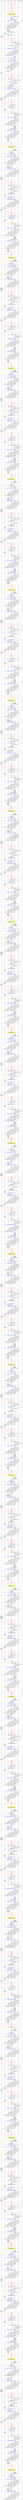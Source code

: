 msc {
"l_philo[0]","l_philo[1]","l_philo[2]","l_philo[3]","l_philo[4]","l_table","l_SysTick_Handler";
                    
                                        
                                        
                                        
                                        
                                        
--- [label="tick 1",textcolour="#ff0000",linecolour="#ff0000"];
--- [label="tick 2",textcolour="#ff0000",linecolour="#ff0000"];
--- [label="tick 3",textcolour="#ff0000",linecolour="#ff0000"];
--- [label="tick 4",textcolour="#ff0000",linecolour="#ff0000"];
--- [label="tick 5",textcolour="#ff0000",linecolour="#ff0000"];
--- [label="tick 6",textcolour="#ff0000",linecolour="#ff0000"];
--- [label="tick 7",textcolour="#ff0000",linecolour="#ff0000"];
--- [label="tick 8",textcolour="#ff0000",linecolour="#ff0000"];
--- [label="tick 9",textcolour="#ff0000",linecolour="#ff0000"];
--- [label="tick 10",textcolour="#ff0000",linecolour="#ff0000"];
--- [label="tick 11",textcolour="#ff0000",linecolour="#ff0000"];
--- [label="tick 12",textcolour="#ff0000",linecolour="#ff0000"];
--- [label="tick 13",textcolour="#ff0000",linecolour="#ff0000"];
--- [label="tick 14",textcolour="#ff0000",linecolour="#ff0000"];
...;
--- [label="Bad checksum at seq= 97, id= 32",textbgcolour="#ffff00",linecolour="#ff0000"];
--- [label="Dropped  37 records",textbgcolour="#ffff00",linecolour="#ff0000"];
...;
"l_philo[3]"->"l_table" [label="10059167:HUNGRY_SIG"];
"l_philo[3]" rbox "l_philo[3]" [label="Philo_hungry"];
"l_philo[2]"->"l_table" [label="10082682:HUNGRY_SIG"];
"l_table"->* [label="10096617:00000004,Obj=20000B0C",textcolour="#0000ff",linecolour="#0000ff"];
"l_table"->"l_philo[4]" [label="10097534:EAT_SIG"];
"l_table"->"l_philo[3]" [label="10098731:00000004,Obj=20000988"];
"l_table"->"l_philo[2]" [label="10099910:00000004,Obj=2000095C"];
"l_table"->"l_philo[1]" [label="10101020:00000004,Obj=20000930"];
"l_table"->"l_philo[0]" [label="10102130:00000004,Obj=20000904"];
"l_philo[2]" rbox "l_philo[2]" [label="Philo_hungry"];
"l_philo[2]" rbox "l_philo[2]" [label="Philo_eating"];
"l_philo[1]"->"l_table" [label="10136513:HUNGRY_SIG"];
"l_philo[1]" rbox "l_philo[1]" [label="Philo_hungry"];
"l_philo[0]"->"l_table" [label="10163667:HUNGRY_SIG"];
"l_philo[0]" rbox "l_philo[0]" [label="Philo_hungry"];
--- [label="tick 16",textcolour="#ff0000",linecolour="#ff0000"];
--- [label="tick 17",textcolour="#ff0000",linecolour="#ff0000"];
--- [label="tick 18",textcolour="#ff0000",linecolour="#ff0000"];
--- [label="tick 19",textcolour="#ff0000",linecolour="#ff0000"];
--- [label="tick 20",textcolour="#ff0000",linecolour="#ff0000"];
--- [label="tick 21",textcolour="#ff0000",linecolour="#ff0000"];
"l_SysTick_Handler"->"l_philo[2]" [label="14001708:TIMEOUT_SIG"];
"l_SysTick_Handler"->"l_philo[4]" [label="14004078:TIMEOUT_SIG"];
"l_philo[4]"->* [label="14008902:DONE_SIG",textcolour="#0000ff",linecolour="#0000ff"];
"l_philo[4]"->"l_table" [label="14009819:DONE_SIG"];
"l_table"->* [label="14023826:00000004,Obj=20000B0C",textcolour="#0000ff",linecolour="#0000ff"];
"l_table"->"l_philo[4]" [label="14024743:EAT_SIG"];
"l_table"->"l_philo[3]" [label="14025922:00000004,Obj=20000988"];
"l_table"->"l_philo[2]" [label="14027101:00000004,Obj=2000095C"];
"l_table"->"l_philo[1]" [label="14028211:00000004,Obj=20000930"];
"l_table"->"l_philo[0]" [label="14029390:00000004,Obj=20000904"];
"l_philo[4]" rbox "l_philo[4]" [label="Philo_thinking"];
"l_philo[2]"->* [label="14056937:DONE_SIG",textcolour="#0000ff",linecolour="#0000ff"];
"l_philo[2]"->"l_table" [label="14057875:DONE_SIG"];
"l_table"->* [label="14071880:00000004,Obj=20000B0C",textcolour="#0000ff",linecolour="#0000ff"];
"l_table"->"l_philo[4]" [label="14072797:EAT_SIG"];
"l_table"->"l_philo[3]" [label="14073976:00000004,Obj=20000988"];
"l_table"->"l_philo[2]" [label="14075155:00000004,Obj=2000095C"];
"l_table"->"l_philo[1]" [label="14076265:00000004,Obj=20000930"];
"l_table"->"l_philo[0]" [label="14077375:00000004,Obj=20000904"];
"l_philo[3]" rbox "l_philo[3]" [label="Philo_eating"];
"l_philo[2]" rbox "l_philo[2]" [label="Philo_thinking"];
"l_philo[0]" rbox "l_philo[0]" [label="Philo_eating"];
--- [label="tick 22",textcolour="#ff0000",linecolour="#ff0000"];
--- [label="tick 23",textcolour="#ff0000",linecolour="#ff0000"];
--- [label="tick 24",textcolour="#ff0000",linecolour="#ff0000"];
--- [label="tick 25",textcolour="#ff0000",linecolour="#ff0000"];
--- [label="tick 26",textcolour="#ff0000",linecolour="#ff0000"];
--- [label="tick 27",textcolour="#ff0000",linecolour="#ff0000"];
"l_SysTick_Handler"->"l_philo[0]" [label="18001704:TIMEOUT_SIG"];
"l_SysTick_Handler"->"l_philo[3]" [label="18004097:TIMEOUT_SIG"];
"l_philo[3]"->* [label="18008938:DONE_SIG",textcolour="#0000ff",linecolour="#0000ff"];
"l_philo[3]"->"l_table" [label="18009855:DONE_SIG"];
"l_philo[3]" rbox "l_philo[3]" [label="Philo_thinking"];
"l_philo[0]"->* [label="18031833:DONE_SIG",textcolour="#0000ff",linecolour="#0000ff"];
"l_philo[0]"->"l_table" [label="18032750:DONE_SIG"];
"l_table"->* [label="18046758:00000004,Obj=20000B0C",textcolour="#0000ff",linecolour="#0000ff"];
"l_table"->"l_philo[4]" [label="18047675:EAT_SIG"];
"l_table"->"l_philo[3]" [label="18048854:00000004,Obj=20000988"];
"l_table"->"l_philo[2]" [label="18050033:00000004,Obj=2000095C"];
"l_table"->"l_philo[1]" [label="18051212:00000004,Obj=20000930"];
"l_table"->"l_philo[0]" [label="18052391:00000004,Obj=20000904"];
"l_philo[1]" rbox "l_philo[1]" [label="Philo_eating"];
"l_philo[0]" rbox "l_philo[0]" [label="Philo_thinking"];
--- [label="tick 28",textcolour="#ff0000",linecolour="#ff0000"];
--- [label="tick 29",textcolour="#ff0000",linecolour="#ff0000"];
--- [label="tick 30",textcolour="#ff0000",linecolour="#ff0000"];
--- [label="tick 31",textcolour="#ff0000",linecolour="#ff0000"];
--- [label="tick 32",textcolour="#ff0000",linecolour="#ff0000"];
--- [label="tick 33",textcolour="#ff0000",linecolour="#ff0000"];
"l_SysTick_Handler"->"l_philo[1]" [label="22001733:TIMEOUT_SIG"];
"l_philo[1]"->* [label="22006620:DONE_SIG",textcolour="#0000ff",linecolour="#0000ff"];
"l_philo[1]"->"l_table" [label="22007537:DONE_SIG"];
"l_philo[1]" rbox "l_philo[1]" [label="Philo_thinking"];
--- [label="tick 34",textcolour="#ff0000",linecolour="#ff0000"];
--- [label="tick 35",textcolour="#ff0000",linecolour="#ff0000"];
--- [label="tick 36",textcolour="#ff0000",linecolour="#ff0000"];
"l_SysTick_Handler"->"l_philo[2]" [label="24001755:TIMEOUT_SIG"];
"l_SysTick_Handler"->"l_philo[4]" [label="24004130:TIMEOUT_SIG"];
"l_philo[4]"->"l_table" [label="24008990:HUNGRY_SIG"];
"l_table"->* [label="24022928:00000004,Obj=20000B0C",textcolour="#0000ff",linecolour="#0000ff"];
"l_table"->"l_philo[4]" [label="24023845:EAT_SIG"];
"l_table"->"l_philo[3]" [label="24025024:00000004,Obj=20000988"];
"l_table"->"l_philo[2]" [label="24026203:00000004,Obj=2000095C"];
"l_table"->"l_philo[1]" [label="24027313:00000004,Obj=20000930"];
"l_table"->"l_philo[0]" [label="24028492:00000004,Obj=20000904"];
"l_philo[4]" rbox "l_philo[4]" [label="Philo_hungry"];
"l_philo[4]" rbox "l_philo[4]" [label="Philo_eating"];
"l_philo[2]"->"l_table" [label="24055813:HUNGRY_SIG"];
"l_table"->* [label="24069748:00000004,Obj=20000B0C",textcolour="#0000ff",linecolour="#0000ff"];
"l_table"->"l_philo[4]" [label="24070665:EAT_SIG"];
"l_table"->"l_philo[3]" [label="24071844:00000004,Obj=20000988"];
"l_table"->"l_philo[2]" [label="24073023:00000004,Obj=2000095C"];
"l_table"->"l_philo[1]" [label="24074134:00000004,Obj=20000930"];
"l_table"->"l_philo[0]" [label="24075244:00000004,Obj=20000904"];
"l_philo[2]" rbox "l_philo[2]" [label="Philo_hungry"];
"l_philo[2]" rbox "l_philo[2]" [label="Philo_eating"];
--- [label="tick 37",textcolour="#ff0000",linecolour="#ff0000"];
--- [label="tick 38",textcolour="#ff0000",linecolour="#ff0000"];
--- [label="tick 39",textcolour="#ff0000",linecolour="#ff0000"];
--- [label="tick 40",textcolour="#ff0000",linecolour="#ff0000"];
--- [label="tick 41",textcolour="#ff0000",linecolour="#ff0000"];
...;
--- [label="Bad checksum at seq=114, id=  9",textbgcolour="#ffff00",linecolour="#ff0000"];
--- [label="Dropped  29 records",textbgcolour="#ffff00",linecolour="#ff0000"];
...;
"l_philo[4]" rbox "l_philo[4]" [label="Philo_thinking"];
"l_philo[3]"->"l_table" [label="28036660:HUNGRY_SIG"];
"l_philo[3]" rbox "l_philo[3]" [label="Philo_hungry"];
"l_philo[2]"->* [label="28056519:DONE_SIG",textcolour="#0000ff",linecolour="#0000ff"];
"l_philo[2]"->"l_table" [label="28057436:DONE_SIG"];
"l_table"->* [label="28071434:00000004,Obj=20000B0C",textcolour="#0000ff",linecolour="#0000ff"];
"l_table"->"l_philo[4]" [label="28072351:EAT_SIG"];
"l_table"->"l_philo[3]" [label="28073530:00000004,Obj=20000988"];
"l_table"->"l_philo[2]" [label="28074709:00000004,Obj=2000095C"];
"l_table"->"l_philo[1]" [label="28075888:00000004,Obj=20000930"];
"l_table"->"l_philo[0]" [label="28077067:00000004,Obj=20000904"];
"l_philo[3]" rbox "l_philo[3]" [label="Philo_eating"];
"l_philo[2]" rbox "l_philo[2]" [label="Philo_thinking"];
"l_philo[0]"->"l_table" [label="28113399:HUNGRY_SIG"];
"l_table"->* [label="28127334:00000004,Obj=20000B0C",textcolour="#0000ff",linecolour="#0000ff"];
"l_table"->"l_philo[4]" [label="28128251:EAT_SIG"];
"l_table"->"l_philo[3]" [label="28129430:00000004,Obj=20000988"];
"l_table"->"l_philo[2]" [label="28130609:00000004,Obj=2000095C"];
"l_table"->"l_philo[1]" [label="28131788:00000004,Obj=20000930"];
"l_table"->"l_philo[0]" [label="28132967:00000004,Obj=20000904"];
"l_philo[0]" rbox "l_philo[0]" [label="Philo_hungry"];
"l_philo[0]" rbox "l_philo[0]" [label="Philo_eating"];
--- [label="tick 43",textcolour="#ff0000",linecolour="#ff0000"];
--- [label="tick 44",textcolour="#ff0000",linecolour="#ff0000"];
--- [label="tick 45",textcolour="#ff0000",linecolour="#ff0000"];
--- [label="tick 46",textcolour="#ff0000",linecolour="#ff0000"];
--- [label="tick 47",textcolour="#ff0000",linecolour="#ff0000"];
--- [label="tick 48",textcolour="#ff0000",linecolour="#ff0000"];
"l_SysTick_Handler"->"l_philo[0]" [label="32001698:TIMEOUT_SIG"];
"l_SysTick_Handler"->"l_philo[3]" [label="32004091:TIMEOUT_SIG"];
"l_SysTick_Handler"->"l_philo[1]" [label="32006483:TIMEOUT_SIG"];
"l_philo[3]"->* [label="32011307:DONE_SIG",textcolour="#0000ff",linecolour="#0000ff"];
"l_philo[3]"->"l_table" [label="32012224:DONE_SIG"];
"l_philo[3]" rbox "l_philo[3]" [label="Philo_thinking"];
"l_philo[1]"->"l_table" [label="32034248:HUNGRY_SIG"];
"l_philo[1]" rbox "l_philo[1]" [label="Philo_hungry"];
"l_philo[0]"->* [label="32054114:DONE_SIG",textcolour="#0000ff",linecolour="#0000ff"];
"l_philo[0]"->"l_table" [label="32055031:DONE_SIG"];
"l_table"->* [label="32069039:00000004,Obj=20000B0C",textcolour="#0000ff",linecolour="#0000ff"];
"l_table"->"l_philo[4]" [label="32069956:EAT_SIG"];
"l_table"->"l_philo[3]" [label="32071135:00000004,Obj=20000988"];
"l_table"->"l_philo[2]" [label="32072314:00000004,Obj=2000095C"];
"l_table"->"l_philo[1]" [label="32073493:00000004,Obj=20000930"];
"l_table"->"l_philo[0]" [label="32074672:00000004,Obj=20000904"];
"l_philo[1]" rbox "l_philo[1]" [label="Philo_eating"];
"l_philo[0]" rbox "l_philo[0]" [label="Philo_thinking"];
--- [label="tick 49",textcolour="#ff0000",linecolour="#ff0000"];
--- [label="tick 50",textcolour="#ff0000",linecolour="#ff0000"];
--- [label="tick 51",textcolour="#ff0000",linecolour="#ff0000"];
--- [label="tick 52",textcolour="#ff0000",linecolour="#ff0000"];
--- [label="tick 53",textcolour="#ff0000",linecolour="#ff0000"];
--- [label="tick 54",textcolour="#ff0000",linecolour="#ff0000"];
"l_SysTick_Handler"->"l_philo[1]" [label="36001709:TIMEOUT_SIG"];
"l_philo[1]"->* [label="36006596:DONE_SIG",textcolour="#0000ff",linecolour="#0000ff"];
"l_philo[1]"->"l_table" [label="36007513:DONE_SIG"];
"l_philo[1]" rbox "l_philo[1]" [label="Philo_thinking"];
--- [label="tick 55",textcolour="#ff0000",linecolour="#ff0000"];
--- [label="tick 56",textcolour="#ff0000",linecolour="#ff0000"];
--- [label="tick 57",textcolour="#ff0000",linecolour="#ff0000"];
"l_SysTick_Handler"->"l_philo[2]" [label="38001764:TIMEOUT_SIG"];
"l_SysTick_Handler"->"l_philo[4]" [label="38004139:TIMEOUT_SIG"];
"l_philo[4]"->"l_table" [label="38008999:HUNGRY_SIG"];
"l_table"->* [label="38022936:00000004,Obj=20000B0C",textcolour="#0000ff",linecolour="#0000ff"];
"l_table"->"l_philo[4]" [label="38023853:EAT_SIG"];
"l_table"->"l_philo[3]" [label="38025032:00000004,Obj=20000988"];
"l_table"->"l_philo[2]" [label="38026211:00000004,Obj=2000095C"];
"l_table"->"l_philo[1]" [label="38027321:00000004,Obj=20000930"];
"l_table"->"l_philo[0]" [label="38028500:00000004,Obj=20000904"];
"l_philo[4]" rbox "l_philo[4]" [label="Philo_hungry"];
"l_philo[4]" rbox "l_philo[4]" [label="Philo_eating"];
"l_philo[2]"->"l_table" [label="38055839:HUNGRY_SIG"];
"l_table"->* [label="38069774:00000004,Obj=20000B0C",textcolour="#0000ff",linecolour="#0000ff"];
"l_table"->"l_philo[4]" [label="38070691:EAT_SIG"];
"l_table"->"l_philo[3]" [label="38071870:00000004,Obj=20000988"];
"l_table"->"l_philo[2]" [label="38073049:00000004,Obj=2000095C"];
"l_table"->"l_philo[1]" [label="38074159:00000004,Obj=20000930"];
"l_table"->"l_philo[0]" [label="38075269:00000004,Obj=20000904"];
"l_philo[2]" rbox "l_philo[2]" [label="Philo_hungry"];
"l_philo[2]" rbox "l_philo[2]" [label="Philo_eating"];
--- [label="tick 58",textcolour="#ff0000",linecolour="#ff0000"];
--- [label="tick 59",textcolour="#ff0000",linecolour="#ff0000"];
--- [label="tick 60",textcolour="#ff0000",linecolour="#ff0000"];
--- [label="tick 61",textcolour="#ff0000",linecolour="#ff0000"];
--- [label="tick 62",textcolour="#ff0000",linecolour="#ff0000"];
...;
--- [label="Bad checksum at seq= 13, id= 32",textbgcolour="#ffff00",linecolour="#ff0000"];
--- [label="Dropped  29 records",textbgcolour="#ffff00",linecolour="#ff0000"];
...;
"l_philo[4]" rbox "l_philo[4]" [label="Philo_thinking"];
"l_philo[3]"->"l_table" [label="42036590:HUNGRY_SIG"];
"l_philo[3]" rbox "l_philo[3]" [label="Philo_hungry"];
"l_philo[2]"->* [label="42056449:DONE_SIG",textcolour="#0000ff",linecolour="#0000ff"];
"l_philo[2]"->"l_table" [label="42057366:DONE_SIG"];
"l_table"->* [label="42071364:00000004,Obj=20000B0C",textcolour="#0000ff",linecolour="#0000ff"];
"l_table"->"l_philo[4]" [label="42072281:EAT_SIG"];
"l_table"->"l_philo[3]" [label="42073460:00000004,Obj=20000988"];
"l_table"->"l_philo[2]" [label="42074639:00000004,Obj=2000095C"];
"l_table"->"l_philo[1]" [label="42075818:00000004,Obj=20000930"];
"l_table"->"l_philo[0]" [label="42076997:00000004,Obj=20000904"];
"l_philo[3]" rbox "l_philo[3]" [label="Philo_eating"];
"l_philo[2]" rbox "l_philo[2]" [label="Philo_thinking"];
"l_philo[0]"->"l_table" [label="42113348:HUNGRY_SIG"];
"l_table"->* [label="42127305:00000004,Obj=20000B0C",textcolour="#0000ff",linecolour="#0000ff"];
"l_table"->"l_philo[4]" [label="42128243:EAT_SIG"];
"l_table"->"l_philo[3]" [label="42129442:00000004,Obj=20000988"];
"l_table"->"l_philo[2]" [label="42130621:00000004,Obj=2000095C"];
"l_table"->"l_philo[1]" [label="42131800:00000004,Obj=20000930"];
"l_table"->"l_philo[0]" [label="42132979:00000004,Obj=20000904"];
"l_philo[0]" rbox "l_philo[0]" [label="Philo_hungry"];
"l_philo[0]" rbox "l_philo[0]" [label="Philo_eating"];
--- [label="tick 64",textcolour="#ff0000",linecolour="#ff0000"];
--- [label="tick 65",textcolour="#ff0000",linecolour="#ff0000"];
--- [label="tick 66",textcolour="#ff0000",linecolour="#ff0000"];
--- [label="tick 67",textcolour="#ff0000",linecolour="#ff0000"];
--- [label="tick 68",textcolour="#ff0000",linecolour="#ff0000"];
--- [label="tick 69",textcolour="#ff0000",linecolour="#ff0000"];
"l_SysTick_Handler"->"l_philo[0]" [label="46001676:TIMEOUT_SIG"];
"l_SysTick_Handler"->"l_philo[3]" [label="46004069:TIMEOUT_SIG"];
"l_SysTick_Handler"->"l_philo[1]" [label="46006461:TIMEOUT_SIG"];
"l_philo[3]"->* [label="46011285:DONE_SIG",textcolour="#0000ff",linecolour="#0000ff"];
"l_philo[3]"->"l_table" [label="46012202:DONE_SIG"];
"l_philo[3]" rbox "l_philo[3]" [label="Philo_thinking"];
"l_philo[1]"->"l_table" [label="46034207:HUNGRY_SIG"];
"l_philo[1]" rbox "l_philo[1]" [label="Philo_hungry"];
"l_philo[0]"->* [label="46054073:DONE_SIG",textcolour="#0000ff",linecolour="#0000ff"];
"l_philo[0]"->"l_table" [label="46054990:DONE_SIG"];
"l_table"->* [label="46068998:00000004,Obj=20000B0C",textcolour="#0000ff",linecolour="#0000ff"];
"l_table"->"l_philo[4]" [label="46069915:EAT_SIG"];
"l_table"->"l_philo[3]" [label="46071094:00000004,Obj=20000988"];
"l_table"->"l_philo[2]" [label="46072273:00000004,Obj=2000095C"];
"l_table"->"l_philo[1]" [label="46073452:00000004,Obj=20000930"];
"l_table"->"l_philo[0]" [label="46074631:00000004,Obj=20000904"];
"l_philo[1]" rbox "l_philo[1]" [label="Philo_eating"];
"l_philo[0]" rbox "l_philo[0]" [label="Philo_thinking"];
--- [label="tick 70",textcolour="#ff0000",linecolour="#ff0000"];
--- [label="tick 71",textcolour="#ff0000",linecolour="#ff0000"];
--- [label="tick 72",textcolour="#ff0000",linecolour="#ff0000"];
--- [label="tick 73",textcolour="#ff0000",linecolour="#ff0000"];
--- [label="tick 74",textcolour="#ff0000",linecolour="#ff0000"];
--- [label="tick 75",textcolour="#ff0000",linecolour="#ff0000"];
"l_SysTick_Handler"->"l_philo[1]" [label="50001710:TIMEOUT_SIG"];
"l_philo[1]"->* [label="50006597:DONE_SIG",textcolour="#0000ff",linecolour="#0000ff"];
"l_philo[1]"->"l_table" [label="50007514:DONE_SIG"];
"l_philo[1]" rbox "l_philo[1]" [label="Philo_thinking"];
--- [label="tick 76",textcolour="#ff0000",linecolour="#ff0000"];
--- [label="tick 77",textcolour="#ff0000",linecolour="#ff0000"];
--- [label="tick 78",textcolour="#ff0000",linecolour="#ff0000"];
"l_SysTick_Handler"->"l_philo[2]" [label="52001727:TIMEOUT_SIG"];
"l_SysTick_Handler"->"l_philo[4]" [label="52004102:TIMEOUT_SIG"];
"l_philo[4]"->"l_table" [label="52008962:HUNGRY_SIG"];
"l_table"->* [label="52022899:00000004,Obj=20000B0C",textcolour="#0000ff",linecolour="#0000ff"];
"l_table"->"l_philo[4]" [label="52023816:EAT_SIG"];
"l_table"->"l_philo[3]" [label="52024995:00000004,Obj=20000988"];
"l_table"->"l_philo[2]" [label="52026174:00000004,Obj=2000095C"];
"l_table"->"l_philo[1]" [label="52027284:00000004,Obj=20000930"];
"l_table"->"l_philo[0]" [label="52028463:00000004,Obj=20000904"];
"l_philo[4]" rbox "l_philo[4]" [label="Philo_hungry"];
"l_philo[4]" rbox "l_philo[4]" [label="Philo_eating"];
"l_philo[2]"->"l_table" [label="52055784:HUNGRY_SIG"];
"l_table"->* [label="52069719:00000004,Obj=20000B0C",textcolour="#0000ff",linecolour="#0000ff"];
"l_table"->"l_philo[4]" [label="52070636:EAT_SIG"];
"l_table"->"l_philo[3]" [label="52071815:00000004,Obj=20000988"];
"l_table"->"l_philo[2]" [label="52072994:00000004,Obj=2000095C"];
"l_table"->"l_philo[1]" [label="52074104:00000004,Obj=20000930"];
"l_table"->"l_philo[0]" [label="52075215:00000004,Obj=20000904"];
"l_philo[2]" rbox "l_philo[2]" [label="Philo_hungry"];
"l_philo[2]" rbox "l_philo[2]" [label="Philo_eating"];
--- [label="tick 79",textcolour="#ff0000",linecolour="#ff0000"];
--- [label="tick 80",textcolour="#ff0000",linecolour="#ff0000"];
--- [label="tick 81",textcolour="#ff0000",linecolour="#ff0000"];
--- [label="tick 82",textcolour="#ff0000",linecolour="#ff0000"];
--- [label="tick 83",textcolour="#ff0000",linecolour="#ff0000"];
...;
--- [label="Bad checksum at seq=168, id= 32",textbgcolour="#ffff00",linecolour="#ff0000"];
--- [label="Dropped  29 records",textbgcolour="#ffff00",linecolour="#ff0000"];
...;
"l_philo[4]" rbox "l_philo[4]" [label="Philo_thinking"];
"l_philo[3]"->"l_table" [label="56036549:HUNGRY_SIG"];
"l_philo[3]" rbox "l_philo[3]" [label="Philo_hungry"];
"l_philo[2]"->* [label="56056431:DONE_SIG",textcolour="#0000ff",linecolour="#0000ff"];
"l_philo[2]"->"l_table" [label="56057348:DONE_SIG"];
"l_table"->* [label="56071369:00000004,Obj=20000B0C",textcolour="#0000ff",linecolour="#0000ff"];
"l_table"->"l_philo[4]" [label="56072286:EAT_SIG"];
"l_table"->"l_philo[3]" [label="56073465:00000004,Obj=20000988"];
"l_table"->"l_philo[2]" [label="56074644:00000004,Obj=2000095C"];
"l_table"->"l_philo[1]" [label="56075823:00000004,Obj=20000930"];
"l_table"->"l_philo[0]" [label="56077002:00000004,Obj=20000904"];
"l_philo[3]" rbox "l_philo[3]" [label="Philo_eating"];
"l_philo[2]" rbox "l_philo[2]" [label="Philo_thinking"];
"l_philo[0]"->"l_table" [label="56113335:HUNGRY_SIG"];
"l_table"->* [label="56127270:00000004,Obj=20000B0C",textcolour="#0000ff",linecolour="#0000ff"];
"l_table"->"l_philo[4]" [label="56128187:EAT_SIG"];
"l_table"->"l_philo[3]" [label="56129366:00000004,Obj=20000988"];
"l_table"->"l_philo[2]" [label="56130545:00000004,Obj=2000095C"];
"l_table"->"l_philo[1]" [label="56131724:00000004,Obj=20000930"];
"l_table"->"l_philo[0]" [label="56132903:00000004,Obj=20000904"];
"l_philo[0]" rbox "l_philo[0]" [label="Philo_hungry"];
"l_philo[0]" rbox "l_philo[0]" [label="Philo_eating"];
--- [label="tick 85",textcolour="#ff0000",linecolour="#ff0000"];
--- [label="tick 86",textcolour="#ff0000",linecolour="#ff0000"];
--- [label="tick 87",textcolour="#ff0000",linecolour="#ff0000"];
--- [label="tick 88",textcolour="#ff0000",linecolour="#ff0000"];
--- [label="tick 89",textcolour="#ff0000",linecolour="#ff0000"];
--- [label="tick 90",textcolour="#ff0000",linecolour="#ff0000"];
"l_SysTick_Handler"->"l_philo[0]" [label="60001665:TIMEOUT_SIG"];
"l_SysTick_Handler"->"l_philo[3]" [label="60004058:TIMEOUT_SIG"];
"l_SysTick_Handler"->"l_philo[1]" [label="60006450:TIMEOUT_SIG"];
"l_philo[3]"->* [label="60011274:DONE_SIG",textcolour="#0000ff",linecolour="#0000ff"];
"l_philo[3]"->"l_table" [label="60012191:DONE_SIG"];
"l_philo[3]" rbox "l_philo[3]" [label="Philo_thinking"];
"l_philo[1]"->"l_table" [label="60034196:HUNGRY_SIG"];
"l_philo[1]" rbox "l_philo[1]" [label="Philo_hungry"];
"l_philo[0]"->* [label="60054062:DONE_SIG",textcolour="#0000ff",linecolour="#0000ff"];
"l_philo[0]"->"l_table" [label="60055000:DONE_SIG"];
"l_table"->* [label="60069028:00000004,Obj=20000B0C",textcolour="#0000ff",linecolour="#0000ff"];
"l_table"->"l_philo[4]" [label="60069945:EAT_SIG"];
"l_table"->"l_philo[3]" [label="60071124:00000004,Obj=20000988"];
"l_table"->"l_philo[2]" [label="60072303:00000004,Obj=2000095C"];
"l_table"->"l_philo[1]" [label="60073482:00000004,Obj=20000930"];
"l_table"->"l_philo[0]" [label="60074661:00000004,Obj=20000904"];
"l_philo[1]" rbox "l_philo[1]" [label="Philo_eating"];
"l_philo[0]" rbox "l_philo[0]" [label="Philo_thinking"];
--- [label="tick 91",textcolour="#ff0000",linecolour="#ff0000"];
--- [label="tick 92",textcolour="#ff0000",linecolour="#ff0000"];
--- [label="tick 93",textcolour="#ff0000",linecolour="#ff0000"];
--- [label="tick 94",textcolour="#ff0000",linecolour="#ff0000"];
--- [label="tick 95",textcolour="#ff0000",linecolour="#ff0000"];
--- [label="tick 96",textcolour="#ff0000",linecolour="#ff0000"];
"l_SysTick_Handler"->"l_philo[1]" [label="64001701:TIMEOUT_SIG"];
"l_philo[1]"->* [label="64006588:DONE_SIG",textcolour="#0000ff",linecolour="#0000ff"];
"l_philo[1]"->"l_table" [label="64007505:DONE_SIG"];
"l_philo[1]" rbox "l_philo[1]" [label="Philo_thinking"];
--- [label="tick 97",textcolour="#ff0000",linecolour="#ff0000"];
--- [label="tick 98",textcolour="#ff0000",linecolour="#ff0000"];
--- [label="tick 99",textcolour="#ff0000",linecolour="#ff0000"];
"l_SysTick_Handler"->"l_philo[2]" [label="66001713:TIMEOUT_SIG"];
"l_SysTick_Handler"->"l_philo[4]" [label="66004088:TIMEOUT_SIG"];
"l_philo[4]"->"l_table" [label="66008948:HUNGRY_SIG"];
"l_table"->* [label="66022885:00000004,Obj=20000B0C",textcolour="#0000ff",linecolour="#0000ff"];
"l_table"->"l_philo[4]" [label="66023802:EAT_SIG"];
"l_table"->"l_philo[3]" [label="66024981:00000004,Obj=20000988"];
"l_table"->"l_philo[2]" [label="66026160:00000004,Obj=2000095C"];
"l_table"->"l_philo[1]" [label="66027271:00000004,Obj=20000930"];
"l_table"->"l_philo[0]" [label="66028450:00000004,Obj=20000904"];
"l_philo[4]" rbox "l_philo[4]" [label="Philo_hungry"];
"l_philo[4]" rbox "l_philo[4]" [label="Philo_eating"];
"l_philo[2]"->"l_table" [label="66055770:HUNGRY_SIG"];
"l_table"->* [label="66069705:00000004,Obj=20000B0C",textcolour="#0000ff",linecolour="#0000ff"];
"l_table"->"l_philo[4]" [label="66070622:EAT_SIG"];
"l_table"->"l_philo[3]" [label="66071801:00000004,Obj=20000988"];
"l_table"->"l_philo[2]" [label="66072980:00000004,Obj=2000095C"];
"l_table"->"l_philo[1]" [label="66074090:00000004,Obj=20000930"];
"l_table"->"l_philo[0]" [label="66075200:00000004,Obj=20000904"];
"l_philo[2]" rbox "l_philo[2]" [label="Philo_hungry"];
"l_philo[2]" rbox "l_philo[2]" [label="Philo_eating"];
--- [label="tick 100",textcolour="#ff0000",linecolour="#ff0000"];
--- [label="tick 101",textcolour="#ff0000",linecolour="#ff0000"];
--- [label="tick 102",textcolour="#ff0000",linecolour="#ff0000"];
--- [label="tick 103",textcolour="#ff0000",linecolour="#ff0000"];
--- [label="tick 104",textcolour="#ff0000",linecolour="#ff0000"];
...;
--- [label="Bad checksum at seq= 67, id=  3",textbgcolour="#ffff00",linecolour="#ff0000"];
--- [label="Dropped  29 records",textbgcolour="#ffff00",linecolour="#ff0000"];
...;
"l_philo[4]" rbox "l_philo[4]" [label="Philo_thinking"];
"l_philo[3]"->"l_table" [label="70036576:HUNGRY_SIG"];
"l_philo[3]" rbox "l_philo[3]" [label="Philo_hungry"];
"l_philo[2]"->* [label="70056435:DONE_SIG",textcolour="#0000ff",linecolour="#0000ff"];
"l_philo[2]"->"l_table" [label="70057352:DONE_SIG"];
"l_table"->* [label="70071391:00000004,Obj=20000B0C",textcolour="#0000ff",linecolour="#0000ff"];
"l_table"->"l_philo[4]" [label="70072308:EAT_SIG"];
"l_table"->"l_philo[3]" [label="70073487:00000004,Obj=20000988"];
"l_table"->"l_philo[2]" [label="70074666:00000004,Obj=2000095C"];
"l_table"->"l_philo[1]" [label="70075845:00000004,Obj=20000930"];
"l_table"->"l_philo[0]" [label="70077024:00000004,Obj=20000904"];
"l_philo[3]" rbox "l_philo[3]" [label="Philo_eating"];
"l_philo[2]" rbox "l_philo[2]" [label="Philo_thinking"];
"l_philo[0]"->"l_table" [label="70113356:HUNGRY_SIG"];
"l_table"->* [label="70127291:00000004,Obj=20000B0C",textcolour="#0000ff",linecolour="#0000ff"];
"l_table"->"l_philo[4]" [label="70128208:EAT_SIG"];
"l_table"->"l_philo[3]" [label="70129387:00000004,Obj=20000988"];
"l_table"->"l_philo[2]" [label="70130566:00000004,Obj=2000095C"];
"l_table"->"l_philo[1]" [label="70131745:00000004,Obj=20000930"];
"l_table"->"l_philo[0]" [label="70132925:00000004,Obj=20000904"];
"l_philo[0]" rbox "l_philo[0]" [label="Philo_hungry"];
"l_philo[0]" rbox "l_philo[0]" [label="Philo_eating"];
--- [label="tick 106",textcolour="#ff0000",linecolour="#ff0000"];
--- [label="tick 107",textcolour="#ff0000",linecolour="#ff0000"];
--- [label="tick 108",textcolour="#ff0000",linecolour="#ff0000"];
--- [label="tick 109",textcolour="#ff0000",linecolour="#ff0000"];
--- [label="tick 110",textcolour="#ff0000",linecolour="#ff0000"];
--- [label="tick 111",textcolour="#ff0000",linecolour="#ff0000"];
"l_SysTick_Handler"->"l_philo[0]" [label="74001659:TIMEOUT_SIG"];
"l_SysTick_Handler"->"l_philo[3]" [label="74004052:TIMEOUT_SIG"];
"l_SysTick_Handler"->"l_philo[1]" [label="74006444:TIMEOUT_SIG"];
"l_philo[3]"->* [label="74011268:DONE_SIG",textcolour="#0000ff",linecolour="#0000ff"];
"l_philo[3]"->"l_table" [label="74012185:DONE_SIG"];
"l_philo[3]" rbox "l_philo[3]" [label="Philo_thinking"];
"l_philo[1]"->"l_table" [label="74034190:HUNGRY_SIG"];
"l_philo[1]" rbox "l_philo[1]" [label="Philo_hungry"];
"l_philo[0]"->* [label="74054056:DONE_SIG",textcolour="#0000ff",linecolour="#0000ff"];
"l_philo[0]"->"l_table" [label="74054973:DONE_SIG"];
"l_table"->* [label="74068981:00000004,Obj=20000B0C",textcolour="#0000ff",linecolour="#0000ff"];
"l_table"->"l_philo[4]" [label="74069898:EAT_SIG"];
"l_table"->"l_philo[3]" [label="74071099:00000004,Obj=20000988"];
"l_table"->"l_philo[2]" [label="74072278:00000004,Obj=2000095C"];
"l_table"->"l_philo[1]" [label="74073479:00000004,Obj=20000930"];
"l_table"->"l_philo[0]" [label="74074658:00000004,Obj=20000904"];
"l_philo[1]" rbox "l_philo[1]" [label="Philo_eating"];
"l_philo[0]" rbox "l_philo[0]" [label="Philo_thinking"];
--- [label="tick 112",textcolour="#ff0000",linecolour="#ff0000"];
--- [label="tick 113",textcolour="#ff0000",linecolour="#ff0000"];
--- [label="tick 114",textcolour="#ff0000",linecolour="#ff0000"];
--- [label="tick 115",textcolour="#ff0000",linecolour="#ff0000"];
--- [label="tick 116",textcolour="#ff0000",linecolour="#ff0000"];
--- [label="tick 117",textcolour="#ff0000",linecolour="#ff0000"];
"l_SysTick_Handler"->"l_philo[1]" [label="78001695:TIMEOUT_SIG"];
"l_philo[1]"->* [label="78006582:DONE_SIG",textcolour="#0000ff",linecolour="#0000ff"];
"l_philo[1]"->"l_table" [label="78007499:DONE_SIG"];
"l_philo[1]" rbox "l_philo[1]" [label="Philo_thinking"];
--- [label="tick 118",textcolour="#ff0000",linecolour="#ff0000"];
--- [label="tick 119",textcolour="#ff0000",linecolour="#ff0000"];
--- [label="tick 120",textcolour="#ff0000",linecolour="#ff0000"];
"l_SysTick_Handler"->"l_philo[2]" [label="80001699:TIMEOUT_SIG"];
"l_SysTick_Handler"->"l_philo[4]" [label="80004074:TIMEOUT_SIG"];
"l_philo[4]"->"l_table" [label="80008934:HUNGRY_SIG"];
"l_table"->* [label="80022871:00000004,Obj=20000B0C",textcolour="#0000ff",linecolour="#0000ff"];
"l_table"->"l_philo[4]" [label="80023809:EAT_SIG"];
"l_table"->"l_philo[3]" [label="80025008:00000004,Obj=20000988"];
"l_table"->"l_philo[2]" [label="80026187:00000004,Obj=2000095C"];
"l_table"->"l_philo[1]" [label="80027297:00000004,Obj=20000930"];
"l_table"->"l_philo[0]" [label="80028476:00000004,Obj=20000904"];
"l_philo[4]" rbox "l_philo[4]" [label="Philo_hungry"];
"l_philo[4]" rbox "l_philo[4]" [label="Philo_eating"];
"l_philo[2]"->"l_table" [label="80055795:HUNGRY_SIG"];
"l_table"->* [label="80069752:00000004,Obj=20000B0C",textcolour="#0000ff",linecolour="#0000ff"];
"l_table"->"l_philo[4]" [label="80070669:EAT_SIG"];
"l_table"->"l_philo[3]" [label="80071848:00000004,Obj=20000988"];
"l_table"->"l_philo[2]" [label="80073027:00000004,Obj=2000095C"];
"l_table"->"l_philo[1]" [label="80074137:00000004,Obj=20000930"];
"l_table"->"l_philo[0]" [label="80075247:00000004,Obj=20000904"];
"l_philo[2]" rbox "l_philo[2]" [label="Philo_hungry"];
"l_philo[2]" rbox "l_philo[2]" [label="Philo_eating"];
--- [label="tick 121",textcolour="#ff0000",linecolour="#ff0000"];
--- [label="tick 122",textcolour="#ff0000",linecolour="#ff0000"];
--- [label="tick 123",textcolour="#ff0000",linecolour="#ff0000"];
--- [label="tick 124",textcolour="#ff0000",linecolour="#ff0000"];
--- [label="tick 125",textcolour="#ff0000",linecolour="#ff0000"];
...;
--- [label="Bad checksum at seq=222, id=  0",textbgcolour="#ffff00",linecolour="#ff0000"];
--- [label="Dropped  29 records",textbgcolour="#ffff00",linecolour="#ff0000"];
...;
"l_philo[4]" rbox "l_philo[4]" [label="Philo_thinking"];
"l_philo[3]"->"l_table" [label="84036539:HUNGRY_SIG"];
"l_philo[3]" rbox "l_philo[3]" [label="Philo_hungry"];
"l_philo[2]"->* [label="84056398:DONE_SIG",textcolour="#0000ff",linecolour="#0000ff"];
"l_philo[2]"->"l_table" [label="84057315:DONE_SIG"];
"l_table"->* [label="84071313:00000004,Obj=20000B0C",textcolour="#0000ff",linecolour="#0000ff"];
"l_table"->"l_philo[4]" [label="84072230:EAT_SIG"];
"l_table"->"l_philo[3]" [label="84073409:00000004,Obj=20000988"];
"l_table"->"l_philo[2]" [label="84074588:00000004,Obj=2000095C"];
"l_table"->"l_philo[1]" [label="84075767:00000004,Obj=20000930"];
"l_table"->"l_philo[0]" [label="84076946:00000004,Obj=20000904"];
"l_philo[3]" rbox "l_philo[3]" [label="Philo_eating"];
"l_philo[2]" rbox "l_philo[2]" [label="Philo_thinking"];
"l_philo[0]"->"l_table" [label="84113279:HUNGRY_SIG"];
"l_table"->* [label="84127235:00000004,Obj=20000B0C",textcolour="#0000ff",linecolour="#0000ff"];
"l_table"->"l_philo[4]" [label="84128152:EAT_SIG"];
"l_table"->"l_philo[3]" [label="84129331:00000004,Obj=20000988"];
"l_table"->"l_philo[2]" [label="84130510:00000004,Obj=2000095C"];
"l_table"->"l_philo[1]" [label="84131689:00000004,Obj=20000930"];
"l_table"->"l_philo[0]" [label="84132868:00000004,Obj=20000904"];
"l_philo[0]" rbox "l_philo[0]" [label="Philo_hungry"];
"l_philo[0]" rbox "l_philo[0]" [label="Philo_eating"];
--- [label="tick 127",textcolour="#ff0000",linecolour="#ff0000"];
--- [label="tick 128",textcolour="#ff0000",linecolour="#ff0000"];
--- [label="tick 129",textcolour="#ff0000",linecolour="#ff0000"];
--- [label="tick 130",textcolour="#ff0000",linecolour="#ff0000"];
--- [label="tick 131",textcolour="#ff0000",linecolour="#ff0000"];
--- [label="tick 132",textcolour="#ff0000",linecolour="#ff0000"];
"l_SysTick_Handler"->"l_philo[0]" [label="88001658:TIMEOUT_SIG"];
"l_SysTick_Handler"->"l_philo[3]" [label="88004051:TIMEOUT_SIG"];
"l_SysTick_Handler"->"l_philo[1]" [label="88006443:TIMEOUT_SIG"];
"l_philo[3]"->* [label="88011267:DONE_SIG",textcolour="#0000ff",linecolour="#0000ff"];
"l_philo[3]"->"l_table" [label="88012184:DONE_SIG"];
"l_philo[3]" rbox "l_philo[3]" [label="Philo_thinking"];
"l_philo[1]"->"l_table" [label="88034189:HUNGRY_SIG"];
"l_philo[1]" rbox "l_philo[1]" [label="Philo_hungry"];
"l_philo[0]"->* [label="88054055:DONE_SIG",textcolour="#0000ff",linecolour="#0000ff"];
"l_philo[0]"->"l_table" [label="88054972:DONE_SIG"];
"l_table"->* [label="88068980:00000004,Obj=20000B0C",textcolour="#0000ff",linecolour="#0000ff"];
"l_table"->"l_philo[4]" [label="88069897:EAT_SIG"];
"l_table"->"l_philo[3]" [label="88071076:00000004,Obj=20000988"];
"l_table"->"l_philo[2]" [label="88072255:00000004,Obj=2000095C"];
"l_table"->"l_philo[1]" [label="88073434:00000004,Obj=20000930"];
"l_table"->"l_philo[0]" [label="88074613:00000004,Obj=20000904"];
"l_philo[1]" rbox "l_philo[1]" [label="Philo_eating"];
"l_philo[0]" rbox "l_philo[0]" [label="Philo_thinking"];
--- [label="tick 133",textcolour="#ff0000",linecolour="#ff0000"];
--- [label="tick 134",textcolour="#ff0000",linecolour="#ff0000"];
--- [label="tick 135",textcolour="#ff0000",linecolour="#ff0000"];
--- [label="tick 136",textcolour="#ff0000",linecolour="#ff0000"];
--- [label="tick 137",textcolour="#ff0000",linecolour="#ff0000"];
--- [label="tick 138",textcolour="#ff0000",linecolour="#ff0000"];
"l_SysTick_Handler"->"l_philo[1]" [label="92001663:TIMEOUT_SIG"];
"l_philo[1]"->* [label="92006550:DONE_SIG",textcolour="#0000ff",linecolour="#0000ff"];
"l_philo[1]"->"l_table" [label="92007467:DONE_SIG"];
"l_philo[1]" rbox "l_philo[1]" [label="Philo_thinking"];
--- [label="tick 139",textcolour="#ff0000",linecolour="#ff0000"];
--- [label="tick 140",textcolour="#ff0000",linecolour="#ff0000"];
--- [label="tick 141",textcolour="#ff0000",linecolour="#ff0000"];
"l_SysTick_Handler"->"l_philo[2]" [label="94001685:TIMEOUT_SIG"];
"l_SysTick_Handler"->"l_philo[4]" [label="94004060:TIMEOUT_SIG"];
"l_philo[4]"->"l_table" [label="94008920:HUNGRY_SIG"];
"l_table"->* [label="94022857:00000004,Obj=20000B0C",textcolour="#0000ff",linecolour="#0000ff"];
"l_table"->"l_philo[4]" [label="94023796:EAT_SIG"];
"l_table"->"l_philo[3]" [label="94024975:00000004,Obj=20000988"];
"l_table"->"l_philo[2]" [label="94026177:00000004,Obj=2000095C"];
"l_table"->"l_philo[1]" [label="94027287:00000004,Obj=20000930"];
"l_table"->"l_philo[0]" [label="94028466:00000004,Obj=20000904"];
"l_philo[4]" rbox "l_philo[4]" [label="Philo_hungry"];
"l_philo[4]" rbox "l_philo[4]" [label="Philo_eating"];
"l_philo[2]"->"l_table" [label="94055764:HUNGRY_SIG"];
"l_table"->* [label="94069699:00000004,Obj=20000B0C",textcolour="#0000ff",linecolour="#0000ff"];
"l_table"->"l_philo[4]" [label="94070616:EAT_SIG"];
"l_table"->"l_philo[3]" [label="94071795:00000004,Obj=20000988"];
"l_table"->"l_philo[2]" [label="94072974:00000004,Obj=2000095C"];
"l_table"->"l_philo[1]" [label="94074085:00000004,Obj=20000930"];
"l_table"->"l_philo[0]" [label="94075195:00000004,Obj=20000904"];
"l_philo[2]" rbox "l_philo[2]" [label="Philo_hungry"];
"l_philo[2]" rbox "l_philo[2]" [label="Philo_eating"];
--- [label="tick 142",textcolour="#ff0000",linecolour="#ff0000"];
--- [label="tick 143",textcolour="#ff0000",linecolour="#ff0000"];
--- [label="tick 144",textcolour="#ff0000",linecolour="#ff0000"];
--- [label="tick 145",textcolour="#ff0000",linecolour="#ff0000"];
--- [label="tick 146",textcolour="#ff0000",linecolour="#ff0000"];
...;
--- [label="Bad checksum at seq=121, id=  0",textbgcolour="#ffff00",linecolour="#ff0000"];
--- [label="Dropped  29 records",textbgcolour="#ffff00",linecolour="#ff0000"];
...;
"l_philo[4]" rbox "l_philo[4]" [label="Philo_thinking"];
"l_philo[3]"->"l_table" [label="98036566:HUNGRY_SIG"];
"l_philo[3]" rbox "l_philo[3]" [label="Philo_hungry"];
"l_philo[2]"->* [label="98056425:DONE_SIG",textcolour="#0000ff",linecolour="#0000ff"];
"l_philo[2]"->"l_table" [label="98057342:DONE_SIG"];
"l_table"->* [label="98071358:00000004,Obj=20000B0C",textcolour="#0000ff",linecolour="#0000ff"];
"l_table"->"l_philo[4]" [label="98072275:EAT_SIG"];
"l_table"->"l_philo[3]" [label="98073454:00000004,Obj=20000988"];
"l_table"->"l_philo[2]" [label="98074633:00000004,Obj=2000095C"];
"l_table"->"l_philo[1]" [label="98075812:00000004,Obj=20000930"];
"l_table"->"l_philo[0]" [label="98076991:00000004,Obj=20000904"];
"l_philo[3]" rbox "l_philo[3]" [label="Philo_eating"];
"l_philo[2]" rbox "l_philo[2]" [label="Philo_thinking"];
"l_philo[0]"->"l_table" [label="98113324:HUNGRY_SIG"];
"l_table"->* [label="98127259:00000004,Obj=20000B0C",textcolour="#0000ff",linecolour="#0000ff"];
"l_table"->"l_philo[4]" [label="98128176:EAT_SIG"];
"l_table"->"l_philo[3]" [label="98129355:00000004,Obj=20000988"];
"l_table"->"l_philo[2]" [label="98130534:00000004,Obj=2000095C"];
"l_table"->"l_philo[1]" [label="98131713:00000004,Obj=20000930"];
"l_table"->"l_philo[0]" [label="98132892:00000004,Obj=20000904"];
"l_philo[0]" rbox "l_philo[0]" [label="Philo_hungry"];
"l_philo[0]" rbox "l_philo[0]" [label="Philo_eating"];
--- [label="tick 148",textcolour="#ff0000",linecolour="#ff0000"];
--- [label="tick 149",textcolour="#ff0000",linecolour="#ff0000"];
--- [label="tick 150",textcolour="#ff0000",linecolour="#ff0000"];
--- [label="tick 151",textcolour="#ff0000",linecolour="#ff0000"];
--- [label="tick 152",textcolour="#ff0000",linecolour="#ff0000"];
--- [label="tick 153",textcolour="#ff0000",linecolour="#ff0000"];
"l_SysTick_Handler"->"l_philo[0]" [label="102001620:TIMEOUT_SIG"];
"l_SysTick_Handler"->"l_philo[3]" [label="102004013:TIMEOUT_SIG"];
"l_SysTick_Handler"->"l_philo[1]" [label="102006405:TIMEOUT_SIG"];
"l_philo[3]"->* [label="102011248:DONE_SIG",textcolour="#0000ff",linecolour="#0000ff"];
"l_philo[3]"->"l_table" [label="102012165:DONE_SIG"];
"l_philo[3]" rbox "l_philo[3]" [label="Philo_thinking"];
"l_philo[1]"->"l_table" [label="102034170:HUNGRY_SIG"];
"l_philo[1]" rbox "l_philo[1]" [label="Philo_hungry"];
"l_philo[0]"->* [label="102054036:DONE_SIG",textcolour="#0000ff",linecolour="#0000ff"];
"l_philo[0]"->"l_table" [label="102054975:DONE_SIG"];
"l_table"->* [label="102068983:00000004,Obj=20000B0C",textcolour="#0000ff",linecolour="#0000ff"];
"l_table"->"l_philo[4]" [label="102069900:EAT_SIG"];
"l_table"->"l_philo[3]" [label="102071079:00000004,Obj=20000988"];
"l_table"->"l_philo[2]" [label="102072259:00000004,Obj=2000095C"];
"l_table"->"l_philo[1]" [label="102073438:00000004,Obj=20000930"];
"l_table"->"l_philo[0]" [label="102074617:00000004,Obj=20000904"];
"l_philo[1]" rbox "l_philo[1]" [label="Philo_eating"];
"l_philo[0]" rbox "l_philo[0]" [label="Philo_thinking"];
--- [label="tick 154",textcolour="#ff0000",linecolour="#ff0000"];
--- [label="tick 155",textcolour="#ff0000",linecolour="#ff0000"];
--- [label="tick 156",textcolour="#ff0000",linecolour="#ff0000"];
--- [label="tick 157",textcolour="#ff0000",linecolour="#ff0000"];
--- [label="tick 158",textcolour="#ff0000",linecolour="#ff0000"];
--- [label="tick 159",textcolour="#ff0000",linecolour="#ff0000"];
"l_SysTick_Handler"->"l_philo[1]" [label="106001645:TIMEOUT_SIG"];
"l_philo[1]"->* [label="106006551:DONE_SIG",textcolour="#0000ff",linecolour="#0000ff"];
"l_philo[1]"->"l_table" [label="106007468:DONE_SIG"];
"l_philo[1]" rbox "l_philo[1]" [label="Philo_thinking"];
--- [label="tick 160",textcolour="#ff0000",linecolour="#ff0000"];
--- [label="tick 161",textcolour="#ff0000",linecolour="#ff0000"];
--- [label="tick 162",textcolour="#ff0000",linecolour="#ff0000"];
"l_SysTick_Handler"->"l_philo[2]" [label="108001698:TIMEOUT_SIG"];
"l_SysTick_Handler"->"l_philo[4]" [label="108004073:TIMEOUT_SIG"];
"l_philo[4]"->"l_table" [label="108008933:HUNGRY_SIG"];
"l_table"->* [label="108022870:00000004,Obj=20000B0C",textcolour="#0000ff",linecolour="#0000ff"];
"l_table"->"l_philo[4]" [label="108023787:EAT_SIG"];
"l_table"->"l_philo[3]" [label="108024966:00000004,Obj=20000988"];
"l_table"->"l_philo[2]" [label="108026145:00000004,Obj=2000095C"];
"l_table"->"l_philo[1]" [label="108027255:00000004,Obj=20000930"];
"l_table"->"l_philo[0]" [label="108028434:00000004,Obj=20000904"];
"l_philo[4]" rbox "l_philo[4]" [label="Philo_hungry"];
"l_philo[4]" rbox "l_philo[4]" [label="Philo_eating"];
"l_philo[2]"->"l_table" [label="108055732:HUNGRY_SIG"];
"l_table"->* [label="108069667:00000004,Obj=20000B0C",textcolour="#0000ff",linecolour="#0000ff"];
"l_table"->"l_philo[4]" [label="108070584:EAT_SIG"];
"l_table"->"l_philo[3]" [label="108071763:00000004,Obj=20000988"];
"l_table"->"l_philo[2]" [label="108072942:00000004,Obj=2000095C"];
"l_table"->"l_philo[1]" [label="108074052:00000004,Obj=20000930"];
"l_table"->"l_philo[0]" [label="108075163:00000004,Obj=20000904"];
"l_philo[2]" rbox "l_philo[2]" [label="Philo_hungry"];
"l_philo[2]" rbox "l_philo[2]" [label="Philo_eating"];
--- [label="tick 163",textcolour="#ff0000",linecolour="#ff0000"];
--- [label="tick 164",textcolour="#ff0000",linecolour="#ff0000"];
--- [label="tick 165",textcolour="#ff0000",linecolour="#ff0000"];
--- [label="tick 166",textcolour="#ff0000",linecolour="#ff0000"];
--- [label="tick 167",textcolour="#ff0000",linecolour="#ff0000"];
...;
--- [label="Bad checksum at seq= 20, id= 34",textbgcolour="#ffff00",linecolour="#ff0000"];
--- [label="Dropped  29 records",textbgcolour="#ffff00",linecolour="#ff0000"];
...;
"l_philo[4]" rbox "l_philo[4]" [label="Philo_thinking"];
"l_philo[3]"->"l_table" [label="112036543:HUNGRY_SIG"];
"l_philo[3]" rbox "l_philo[3]" [label="Philo_hungry"];
"l_philo[2]"->* [label="112056402:DONE_SIG",textcolour="#0000ff",linecolour="#0000ff"];
"l_philo[2]"->"l_table" [label="112057319:DONE_SIG"];
"l_table"->* [label="112071358:00000004,Obj=20000B0C",textcolour="#0000ff",linecolour="#0000ff"];
"l_table"->"l_philo[4]" [label="112072275:EAT_SIG"];
"l_table"->"l_philo[3]" [label="112073454:00000004,Obj=20000988"];
"l_table"->"l_philo[2]" [label="112074633:00000004,Obj=2000095C"];
"l_table"->"l_philo[1]" [label="112075812:00000004,Obj=20000930"];
"l_table"->"l_philo[0]" [label="112076991:00000004,Obj=20000904"];
"l_philo[3]" rbox "l_philo[3]" [label="Philo_eating"];
"l_philo[2]" rbox "l_philo[2]" [label="Philo_thinking"];
"l_philo[0]"->"l_table" [label="112113343:HUNGRY_SIG"];
"l_table"->* [label="112127319:00000004,Obj=20000B0C",textcolour="#0000ff",linecolour="#0000ff"];
"l_table"->"l_philo[4]" [label="112128236:EAT_SIG"];
"l_table"->"l_philo[3]" [label="112129415:00000004,Obj=20000988"];
"l_table"->"l_philo[2]" [label="112130594:00000004,Obj=2000095C"];
"l_table"->"l_philo[1]" [label="112131773:00000004,Obj=20000930"];
"l_table"->"l_philo[0]" [label="112132952:00000004,Obj=20000904"];
"l_philo[0]" rbox "l_philo[0]" [label="Philo_hungry"];
"l_philo[0]" rbox "l_philo[0]" [label="Philo_eating"];
--- [label="tick 169",textcolour="#ff0000",linecolour="#ff0000"];
--- [label="tick 170",textcolour="#ff0000",linecolour="#ff0000"];
--- [label="tick 171",textcolour="#ff0000",linecolour="#ff0000"];
--- [label="tick 172",textcolour="#ff0000",linecolour="#ff0000"];
--- [label="tick 173",textcolour="#ff0000",linecolour="#ff0000"];
--- [label="tick 174",textcolour="#ff0000",linecolour="#ff0000"];
"l_SysTick_Handler"->"l_philo[0]" [label="116001607:TIMEOUT_SIG"];
"l_SysTick_Handler"->"l_philo[3]" [label="116004000:TIMEOUT_SIG"];
"l_SysTick_Handler"->"l_philo[1]" [label="116006392:TIMEOUT_SIG"];
"l_philo[3]"->* [label="116011216:DONE_SIG",textcolour="#0000ff",linecolour="#0000ff"];
"l_philo[3]"->"l_table" [label="116012133:DONE_SIG"];
"l_philo[3]" rbox "l_philo[3]" [label="Philo_thinking"];
"l_philo[1]"->"l_table" [label="116034157:HUNGRY_SIG"];
"l_philo[1]" rbox "l_philo[1]" [label="Philo_hungry"];
"l_philo[0]"->* [label="116054024:DONE_SIG",textcolour="#0000ff",linecolour="#0000ff"];
"l_philo[0]"->"l_table" [label="116054941:DONE_SIG"];
"l_table"->* [label="116068949:00000004,Obj=20000B0C",textcolour="#0000ff",linecolour="#0000ff"];
"l_table"->"l_philo[4]" [label="116069866:EAT_SIG"];
"l_table"->"l_philo[3]" [label="116071045:00000004,Obj=20000988"];
"l_table"->"l_philo[2]" [label="116072224:00000004,Obj=2000095C"];
"l_table"->"l_philo[1]" [label="116073403:00000004,Obj=20000930"];
"l_table"->"l_philo[0]" [label="116074582:00000004,Obj=20000904"];
"l_philo[1]" rbox "l_philo[1]" [label="Philo_eating"];
"l_philo[0]" rbox "l_philo[0]" [label="Philo_thinking"];
--- [label="tick 175",textcolour="#ff0000",linecolour="#ff0000"];
--- [label="tick 176",textcolour="#ff0000",linecolour="#ff0000"];
--- [label="tick 177",textcolour="#ff0000",linecolour="#ff0000"];
--- [label="tick 178",textcolour="#ff0000",linecolour="#ff0000"];
--- [label="tick 179",textcolour="#ff0000",linecolour="#ff0000"];
--- [label="tick 180",textcolour="#ff0000",linecolour="#ff0000"];
"l_SysTick_Handler"->"l_philo[1]" [label="120001625:TIMEOUT_SIG"];
"l_philo[1]"->* [label="120006534:DONE_SIG",textcolour="#0000ff",linecolour="#0000ff"];
"l_philo[1]"->"l_table" [label="120007451:DONE_SIG"];
"l_philo[1]" rbox "l_philo[1]" [label="Philo_thinking"];
--- [label="tick 181",textcolour="#ff0000",linecolour="#ff0000"];
--- [label="tick 182",textcolour="#ff0000",linecolour="#ff0000"];
--- [label="tick 183",textcolour="#ff0000",linecolour="#ff0000"];
"l_SysTick_Handler"->"l_philo[2]" [label="122001664:TIMEOUT_SIG"];
"l_SysTick_Handler"->"l_philo[4]" [label="122004039:TIMEOUT_SIG"];
"l_philo[4]"->"l_table" [label="122008899:HUNGRY_SIG"];
"l_table"->* [label="122022836:00000004,Obj=20000B0C",textcolour="#0000ff",linecolour="#0000ff"];
"l_table"->"l_philo[4]" [label="122023753:EAT_SIG"];
"l_table"->"l_philo[3]" [label="122024932:00000004,Obj=20000988"];
"l_table"->"l_philo[2]" [label="122026111:00000004,Obj=2000095C"];
"l_table"->"l_philo[1]" [label="122027221:00000004,Obj=20000930"];
"l_table"->"l_philo[0]" [label="122028400:00000004,Obj=20000904"];
"l_philo[4]" rbox "l_philo[4]" [label="Philo_hungry"];
"l_philo[4]" rbox "l_philo[4]" [label="Philo_eating"];
"l_philo[2]"->"l_table" [label="122055699:HUNGRY_SIG"];
"l_table"->* [label="122069652:00000004,Obj=20000B0C",textcolour="#0000ff",linecolour="#0000ff"];
"l_table"->"l_philo[4]" [label="122070569:EAT_SIG"];
"l_table"->"l_philo[3]" [label="122071748:00000004,Obj=20000988"];
"l_table"->"l_philo[2]" [label="122072927:00000004,Obj=2000095C"];
"l_table"->"l_philo[1]" [label="122074037:00000004,Obj=20000930"];
"l_table"->"l_philo[0]" [label="122075148:00000004,Obj=20000904"];
"l_philo[2]" rbox "l_philo[2]" [label="Philo_hungry"];
"l_philo[2]" rbox "l_philo[2]" [label="Philo_eating"];
--- [label="tick 184",textcolour="#ff0000",linecolour="#ff0000"];
--- [label="tick 185",textcolour="#ff0000",linecolour="#ff0000"];
--- [label="tick 186",textcolour="#ff0000",linecolour="#ff0000"];
--- [label="tick 187",textcolour="#ff0000",linecolour="#ff0000"];
--- [label="tick 188",textcolour="#ff0000",linecolour="#ff0000"];
...;
--- [label="Bad checksum at seq=175, id=  9",textbgcolour="#ffff00",linecolour="#ff0000"];
--- [label="Dropped  29 records",textbgcolour="#ffff00",linecolour="#ff0000"];
...;
"l_philo[4]" rbox "l_philo[4]" [label="Philo_thinking"];
"l_philo[3]"->"l_table" [label="126036501:HUNGRY_SIG"];
"l_philo[3]" rbox "l_philo[3]" [label="Philo_hungry"];
"l_philo[2]"->* [label="126056378:DONE_SIG",textcolour="#0000ff",linecolour="#0000ff"];
"l_philo[2]"->"l_table" [label="126057295:DONE_SIG"];
"l_table"->* [label="126071293:00000004,Obj=20000B0C",textcolour="#0000ff",linecolour="#0000ff"];
"l_table"->"l_philo[4]" [label="126072210:EAT_SIG"];
"l_table"->"l_philo[3]" [label="126073389:00000004,Obj=20000988"];
"l_table"->"l_philo[2]" [label="126074569:00000004,Obj=2000095C"];
"l_table"->"l_philo[1]" [label="126075748:00000004,Obj=20000930"];
"l_table"->"l_philo[0]" [label="126076927:00000004,Obj=20000904"];
"l_philo[3]" rbox "l_philo[3]" [label="Philo_eating"];
"l_philo[2]" rbox "l_philo[2]" [label="Philo_thinking"];
"l_philo[0]"->"l_table" [label="126113260:HUNGRY_SIG"];
"l_table"->* [label="126127217:00000004,Obj=20000B0C",textcolour="#0000ff",linecolour="#0000ff"];
"l_table"->"l_philo[4]" [label="126128134:EAT_SIG"];
"l_table"->"l_philo[3]" [label="126129313:00000004,Obj=20000988"];
"l_table"->"l_philo[2]" [label="126130492:00000004,Obj=2000095C"];
"l_table"->"l_philo[1]" [label="126131671:00000004,Obj=20000930"];
"l_table"->"l_philo[0]" [label="126132850:00000004,Obj=20000904"];
"l_philo[0]" rbox "l_philo[0]" [label="Philo_hungry"];
"l_philo[0]" rbox "l_philo[0]" [label="Philo_eating"];
--- [label="tick 190",textcolour="#ff0000",linecolour="#ff0000"];
--- [label="tick 191",textcolour="#ff0000",linecolour="#ff0000"];
--- [label="tick 192",textcolour="#ff0000",linecolour="#ff0000"];
--- [label="tick 193",textcolour="#ff0000",linecolour="#ff0000"];
--- [label="tick 194",textcolour="#ff0000",linecolour="#ff0000"];
--- [label="tick 195",textcolour="#ff0000",linecolour="#ff0000"];
"l_SysTick_Handler"->"l_philo[0]" [label="130001596:TIMEOUT_SIG"];
"l_SysTick_Handler"->"l_philo[3]" [label="130003989:TIMEOUT_SIG"];
"l_SysTick_Handler"->"l_philo[1]" [label="130006381:TIMEOUT_SIG"];
"l_philo[3]"->* [label="130011205:DONE_SIG",textcolour="#0000ff",linecolour="#0000ff"];
"l_philo[3]"->"l_table" [label="130012122:DONE_SIG"];
"l_philo[3]" rbox "l_philo[3]" [label="Philo_thinking"];
"l_philo[1]"->"l_table" [label="130034128:HUNGRY_SIG"];
"l_philo[1]" rbox "l_philo[1]" [label="Philo_hungry"];
"l_philo[0]"->* [label="130054035:DONE_SIG",textcolour="#0000ff",linecolour="#0000ff"];
"l_philo[0]"->"l_table" [label="130054952:DONE_SIG"];
"l_table"->* [label="130068960:00000004,Obj=20000B0C",textcolour="#0000ff",linecolour="#0000ff"];
"l_table"->"l_philo[4]" [label="130069877:EAT_SIG"];
"l_table"->"l_philo[3]" [label="130071056:00000004,Obj=20000988"];
"l_table"->"l_philo[2]" [label="130072235:00000004,Obj=2000095C"];
"l_table"->"l_philo[1]" [label="130073414:00000004,Obj=20000930"];
"l_table"->"l_philo[0]" [label="130074593:00000004,Obj=20000904"];
"l_philo[1]" rbox "l_philo[1]" [label="Philo_eating"];
"l_philo[0]" rbox "l_philo[0]" [label="Philo_thinking"];
--- [label="tick 196",textcolour="#ff0000",linecolour="#ff0000"];
--- [label="tick 197",textcolour="#ff0000",linecolour="#ff0000"];
--- [label="tick 198",textcolour="#ff0000",linecolour="#ff0000"];
--- [label="tick 199",textcolour="#ff0000",linecolour="#ff0000"];
--- [label="tick 200",textcolour="#ff0000",linecolour="#ff0000"];
--- [label="tick 201",textcolour="#ff0000",linecolour="#ff0000"];
"l_SysTick_Handler"->"l_philo[1]" [label="134001619:TIMEOUT_SIG"];
"l_philo[1]"->* [label="134006506:DONE_SIG",textcolour="#0000ff",linecolour="#0000ff"];
"l_philo[1]"->"l_table" [label="134007423:DONE_SIG"];
"l_philo[1]" rbox "l_philo[1]" [label="Philo_thinking"];
--- [label="tick 202",textcolour="#ff0000",linecolour="#ff0000"];
--- [label="tick 203",textcolour="#ff0000",linecolour="#ff0000"];
--- [label="tick 204",textcolour="#ff0000",linecolour="#ff0000"];
"l_SysTick_Handler"->"l_philo[2]" [label="136001659:TIMEOUT_SIG"];
"l_SysTick_Handler"->"l_philo[4]" [label="136004034:TIMEOUT_SIG"];
"l_philo[4]"->"l_table" [label="136008894:HUNGRY_SIG"];
"l_table"->* [label="136022831:00000004,Obj=20000B0C",textcolour="#0000ff",linecolour="#0000ff"];
"l_table"->"l_philo[4]" [label="136023748:EAT_SIG"];
"l_table"->"l_philo[3]" [label="136024927:00000004,Obj=20000988"];
"l_table"->"l_philo[2]" [label="136026106:00000004,Obj=2000095C"];
"l_table"->"l_philo[1]" [label="136027217:00000004,Obj=20000930"];
"l_table"->"l_philo[0]" [label="136028396:00000004,Obj=20000904"];
"l_philo[4]" rbox "l_philo[4]" [label="Philo_hungry"];
"l_philo[4]" rbox "l_philo[4]" [label="Philo_eating"];
"l_philo[2]"->"l_table" [label="136055695:HUNGRY_SIG"];
"l_table"->* [label="136069630:00000004,Obj=20000B0C",textcolour="#0000ff",linecolour="#0000ff"];
"l_table"->"l_philo[4]" [label="136070547:EAT_SIG"];
"l_table"->"l_philo[3]" [label="136071726:00000004,Obj=20000988"];
"l_table"->"l_philo[2]" [label="136072905:00000004,Obj=2000095C"];
"l_table"->"l_philo[1]" [label="136074015:00000004,Obj=20000930"];
"l_table"->"l_philo[0]" [label="136075125:00000004,Obj=20000904"];
"l_philo[2]" rbox "l_philo[2]" [label="Philo_hungry"];
"l_philo[2]" rbox "l_philo[2]" [label="Philo_eating"];
--- [label="tick 205",textcolour="#ff0000",linecolour="#ff0000"];
--- [label="tick 206",textcolour="#ff0000",linecolour="#ff0000"];
--- [label="tick 207",textcolour="#ff0000",linecolour="#ff0000"];
--- [label="tick 208",textcolour="#ff0000",linecolour="#ff0000"];
--- [label="tick 209",textcolour="#ff0000",linecolour="#ff0000"];
...;
--- [label="Bad checksum at seq= 74, id= 32",textbgcolour="#ffff00",linecolour="#ff0000"];
--- [label="Dropped  29 records",textbgcolour="#ffff00",linecolour="#ff0000"];
...;
"l_philo[4]" rbox "l_philo[4]" [label="Philo_thinking"];
"l_philo[3]"->"l_table" [label="140036485:HUNGRY_SIG"];
"l_philo[3]" rbox "l_philo[3]" [label="Philo_hungry"];
"l_philo[2]"->* [label="140056386:DONE_SIG",textcolour="#0000ff",linecolour="#0000ff"];
"l_philo[2]"->"l_table" [label="140057303:DONE_SIG"];
"l_table"->* [label="140071301:00000004,Obj=20000B0C",textcolour="#0000ff",linecolour="#0000ff"];
"l_table"->"l_philo[4]" [label="140072218:EAT_SIG"];
"l_table"->"l_philo[3]" [label="140073397:00000004,Obj=20000988"];
"l_table"->"l_philo[2]" [label="140074576:00000004,Obj=2000095C"];
"l_table"->"l_philo[1]" [label="140075755:00000004,Obj=20000930"];
"l_table"->"l_philo[0]" [label="140076934:00000004,Obj=20000904"];
"l_philo[3]" rbox "l_philo[3]" [label="Philo_eating"];
"l_philo[2]" rbox "l_philo[2]" [label="Philo_thinking"];
"l_philo[0]"->"l_table" [label="140113266:HUNGRY_SIG"];
"l_table"->* [label="140127201:00000004,Obj=20000B0C",textcolour="#0000ff",linecolour="#0000ff"];
"l_table"->"l_philo[4]" [label="140128118:EAT_SIG"];
"l_table"->"l_philo[3]" [label="140129297:00000004,Obj=20000988"];
"l_table"->"l_philo[2]" [label="140130476:00000004,Obj=2000095C"];
"l_table"->"l_philo[1]" [label="140131655:00000004,Obj=20000930"];
"l_table"->"l_philo[0]" [label="140132834:00000004,Obj=20000904"];
"l_philo[0]" rbox "l_philo[0]" [label="Philo_hungry"];
"l_philo[0]" rbox "l_philo[0]" [label="Philo_eating"];
--- [label="tick 211",textcolour="#ff0000",linecolour="#ff0000"];
--- [label="tick 212",textcolour="#ff0000",linecolour="#ff0000"];
--- [label="tick 213",textcolour="#ff0000",linecolour="#ff0000"];
--- [label="tick 214",textcolour="#ff0000",linecolour="#ff0000"];
--- [label="tick 215",textcolour="#ff0000",linecolour="#ff0000"];
--- [label="tick 216",textcolour="#ff0000",linecolour="#ff0000"];
"l_SysTick_Handler"->"l_philo[0]" [label="144001600:TIMEOUT_SIG"];
"l_SysTick_Handler"->"l_philo[3]" [label="144003993:TIMEOUT_SIG"];
"l_SysTick_Handler"->"l_philo[1]" [label="144006385:TIMEOUT_SIG"];
"l_philo[3]"->* [label="144011209:DONE_SIG",textcolour="#0000ff",linecolour="#0000ff"];
"l_philo[3]"->"l_table" [label="144012126:DONE_SIG"];
"l_philo[3]" rbox "l_philo[3]" [label="Philo_thinking"];
"l_philo[1]"->"l_table" [label="144034132:HUNGRY_SIG"];
"l_philo[1]" rbox "l_philo[1]" [label="Philo_hungry"];
"l_philo[0]"->* [label="144053998:DONE_SIG",textcolour="#0000ff",linecolour="#0000ff"];
"l_philo[0]"->"l_table" [label="144054915:DONE_SIG"];
"l_table"->* [label="144068923:00000004,Obj=20000B0C",textcolour="#0000ff",linecolour="#0000ff"];
"l_table"->"l_philo[4]" [label="144069840:EAT_SIG"];
"l_table"->"l_philo[3]" [label="144071019:00000004,Obj=20000988"];
"l_table"->"l_philo[2]" [label="144072198:00000004,Obj=2000095C"];
"l_table"->"l_philo[1]" [label="144073377:00000004,Obj=20000930"];
"l_table"->"l_philo[0]" [label="144074556:00000004,Obj=20000904"];
"l_philo[1]" rbox "l_philo[1]" [label="Philo_eating"];
"l_philo[0]" rbox "l_philo[0]" [label="Philo_thinking"];
--- [label="tick 217",textcolour="#ff0000",linecolour="#ff0000"];
--- [label="tick 218",textcolour="#ff0000",linecolour="#ff0000"];
--- [label="tick 219",textcolour="#ff0000",linecolour="#ff0000"];
--- [label="tick 220",textcolour="#ff0000",linecolour="#ff0000"];
--- [label="tick 221",textcolour="#ff0000",linecolour="#ff0000"];
--- [label="tick 222",textcolour="#ff0000",linecolour="#ff0000"];
"l_SysTick_Handler"->"l_philo[1]" [label="148001597:TIMEOUT_SIG"];
"l_philo[1]"->* [label="148006484:DONE_SIG",textcolour="#0000ff",linecolour="#0000ff"];
"l_philo[1]"->"l_table" [label="148007401:DONE_SIG"];
"l_philo[1]" rbox "l_philo[1]" [label="Philo_thinking"];
--- [label="tick 223",textcolour="#ff0000",linecolour="#ff0000"];
--- [label="tick 224",textcolour="#ff0000",linecolour="#ff0000"];
--- [label="tick 225",textcolour="#ff0000",linecolour="#ff0000"];
"l_SysTick_Handler"->"l_philo[2]" [label="150001630:TIMEOUT_SIG"];
"l_SysTick_Handler"->"l_philo[4]" [label="150004005:TIMEOUT_SIG"];
"l_philo[4]"->"l_table" [label="150008865:HUNGRY_SIG"];
"l_table"->* [label="150022843:00000004,Obj=20000B0C",textcolour="#0000ff",linecolour="#0000ff"];
"l_table"->"l_philo[4]" [label="150023760:EAT_SIG"];
"l_table"->"l_philo[3]" [label="150024939:00000004,Obj=20000988"];
"l_table"->"l_philo[2]" [label="150026118:00000004,Obj=2000095C"];
"l_table"->"l_philo[1]" [label="150027229:00000004,Obj=20000930"];
"l_table"->"l_philo[0]" [label="150028408:00000004,Obj=20000904"];
"l_philo[4]" rbox "l_philo[4]" [label="Philo_hungry"];
"l_philo[4]" rbox "l_philo[4]" [label="Philo_eating"];
"l_philo[2]"->"l_table" [label="150055706:HUNGRY_SIG"];
"l_table"->* [label="150069641:00000004,Obj=20000B0C",textcolour="#0000ff",linecolour="#0000ff"];
"l_table"->"l_philo[4]" [label="150070558:EAT_SIG"];
"l_table"->"l_philo[3]" [label="150071737:00000004,Obj=20000988"];
"l_table"->"l_philo[2]" [label="150072916:00000004,Obj=2000095C"];
"l_table"->"l_philo[1]" [label="150074026:00000004,Obj=20000930"];
"l_table"->"l_philo[0]" [label="150075136:00000004,Obj=20000904"];
"l_philo[2]" rbox "l_philo[2]" [label="Philo_hungry"];
"l_philo[2]" rbox "l_philo[2]" [label="Philo_eating"];
--- [label="tick 226",textcolour="#ff0000",linecolour="#ff0000"];
--- [label="tick 227",textcolour="#ff0000",linecolour="#ff0000"];
--- [label="tick 228",textcolour="#ff0000",linecolour="#ff0000"];
--- [label="tick 229",textcolour="#ff0000",linecolour="#ff0000"];
--- [label="tick 230",textcolour="#ff0000",linecolour="#ff0000"];
...;
--- [label="Bad checksum at seq=229, id= 32",textbgcolour="#ffff00",linecolour="#ff0000"];
--- [label="Dropped  29 records",textbgcolour="#ffff00",linecolour="#ff0000"];
...;
"l_philo[4]" rbox "l_philo[4]" [label="Philo_thinking"];
"l_philo[3]"->"l_table" [label="154036462:HUNGRY_SIG"];
"l_philo[3]" rbox "l_philo[3]" [label="Philo_hungry"];
"l_philo[2]"->* [label="154056321:DONE_SIG",textcolour="#0000ff",linecolour="#0000ff"];
"l_philo[2]"->"l_table" [label="154057238:DONE_SIG"];
"l_table"->* [label="154071236:00000004,Obj=20000B0C",textcolour="#0000ff",linecolour="#0000ff"];
"l_table"->"l_philo[4]" [label="154072153:EAT_SIG"];
"l_table"->"l_philo[3]" [label="154073332:00000004,Obj=20000988"];
"l_table"->"l_philo[2]" [label="154074511:00000004,Obj=2000095C"];
"l_table"->"l_philo[1]" [label="154075690:00000004,Obj=20000930"];
"l_table"->"l_philo[0]" [label="154076869:00000004,Obj=20000904"];
"l_philo[3]" rbox "l_philo[3]" [label="Philo_eating"];
"l_philo[2]" rbox "l_philo[2]" [label="Philo_thinking"];
"l_philo[0]"->"l_table" [label="154113222:HUNGRY_SIG"];
"l_table"->* [label="154127157:00000004,Obj=20000B0C",textcolour="#0000ff",linecolour="#0000ff"];
"l_table"->"l_philo[4]" [label="154128074:EAT_SIG"];
"l_table"->"l_philo[3]" [label="154129253:00000004,Obj=20000988"];
"l_table"->"l_philo[2]" [label="154130432:00000004,Obj=2000095C"];
"l_table"->"l_philo[1]" [label="154131611:00000004,Obj=20000930"];
"l_table"->"l_philo[0]" [label="154132790:00000004,Obj=20000904"];
"l_philo[0]" rbox "l_philo[0]" [label="Philo_hungry"];
"l_philo[0]" rbox "l_philo[0]" [label="Philo_eating"];
--- [label="tick 232",textcolour="#ff0000",linecolour="#ff0000"];
--- [label="tick 233",textcolour="#ff0000",linecolour="#ff0000"];
--- [label="tick 234",textcolour="#ff0000",linecolour="#ff0000"];
--- [label="tick 235",textcolour="#ff0000",linecolour="#ff0000"];
--- [label="tick 236",textcolour="#ff0000",linecolour="#ff0000"];
--- [label="tick 237",textcolour="#ff0000",linecolour="#ff0000"];
"l_SysTick_Handler"->"l_philo[0]" [label="158001564:TIMEOUT_SIG"];
"l_SysTick_Handler"->"l_philo[3]" [label="158003957:TIMEOUT_SIG"];
"l_SysTick_Handler"->"l_philo[1]" [label="158006350:TIMEOUT_SIG"];
"l_philo[3]"->* [label="158011174:DONE_SIG",textcolour="#0000ff",linecolour="#0000ff"];
"l_philo[3]"->"l_table" [label="158012091:DONE_SIG"];
"l_philo[3]" rbox "l_philo[3]" [label="Philo_thinking"];
"l_philo[1]"->"l_table" [label="158034119:HUNGRY_SIG"];
"l_philo[1]" rbox "l_philo[1]" [label="Philo_hungry"];
"l_philo[0]"->* [label="158053985:DONE_SIG",textcolour="#0000ff",linecolour="#0000ff"];
"l_philo[0]"->"l_table" [label="158054902:DONE_SIG"];
"l_table"->* [label="158068910:00000004,Obj=20000B0C",textcolour="#0000ff",linecolour="#0000ff"];
"l_table"->"l_philo[4]" [label="158069827:EAT_SIG"];
"l_table"->"l_philo[3]" [label="158071006:00000004,Obj=20000988"];
"l_table"->"l_philo[2]" [label="158072185:00000004,Obj=2000095C"];
"l_table"->"l_philo[1]" [label="158073364:00000004,Obj=20000930"];
"l_table"->"l_philo[0]" [label="158074543:00000004,Obj=20000904"];
"l_philo[1]" rbox "l_philo[1]" [label="Philo_eating"];
"l_philo[0]" rbox "l_philo[0]" [label="Philo_thinking"];
--- [label="tick 238",textcolour="#ff0000",linecolour="#ff0000"];
--- [label="tick 239",textcolour="#ff0000",linecolour="#ff0000"];
--- [label="tick 240",textcolour="#ff0000",linecolour="#ff0000"];
--- [label="tick 241",textcolour="#ff0000",linecolour="#ff0000"];
--- [label="tick 242",textcolour="#ff0000",linecolour="#ff0000"];
--- [label="tick 243",textcolour="#ff0000",linecolour="#ff0000"];
"l_SysTick_Handler"->"l_philo[1]" [label="162001583:TIMEOUT_SIG"];
"l_philo[1]"->* [label="162006470:DONE_SIG",textcolour="#0000ff",linecolour="#0000ff"];
"l_philo[1]"->"l_table" [label="162007387:DONE_SIG"];
"l_philo[1]" rbox "l_philo[1]" [label="Philo_thinking"];
--- [label="tick 244",textcolour="#ff0000",linecolour="#ff0000"];
--- [label="tick 245",textcolour="#ff0000",linecolour="#ff0000"];
--- [label="tick 246",textcolour="#ff0000",linecolour="#ff0000"];
"l_SysTick_Handler"->"l_philo[2]" [label="164001616:TIMEOUT_SIG"];
"l_SysTick_Handler"->"l_philo[4]" [label="164004012:TIMEOUT_SIG"];
"l_philo[4]"->"l_table" [label="164008873:HUNGRY_SIG"];
"l_table"->* [label="164022810:00000004,Obj=20000B0C",textcolour="#0000ff",linecolour="#0000ff"];
"l_table"->"l_philo[4]" [label="164023727:EAT_SIG"];
"l_table"->"l_philo[3]" [label="164024906:00000004,Obj=20000988"];
"l_table"->"l_philo[2]" [label="164026085:00000004,Obj=2000095C"];
"l_table"->"l_philo[1]" [label="164027195:00000004,Obj=20000930"];
"l_table"->"l_philo[0]" [label="164028374:00000004,Obj=20000904"];
"l_philo[4]" rbox "l_philo[4]" [label="Philo_hungry"];
"l_philo[4]" rbox "l_philo[4]" [label="Philo_eating"];
"l_philo[2]"->"l_table" [label="164055693:HUNGRY_SIG"];
"l_table"->* [label="164069647:00000004,Obj=20000B0C",textcolour="#0000ff",linecolour="#0000ff"];
"l_table"->"l_philo[4]" [label="164070564:EAT_SIG"];
"l_table"->"l_philo[3]" [label="164071743:00000004,Obj=20000988"];
"l_table"->"l_philo[2]" [label="164072922:00000004,Obj=2000095C"];
"l_table"->"l_philo[1]" [label="164074033:00000004,Obj=20000930"];
"l_table"->"l_philo[0]" [label="164075143:00000004,Obj=20000904"];
"l_philo[2]" rbox "l_philo[2]" [label="Philo_hungry"];
"l_philo[2]" rbox "l_philo[2]" [label="Philo_eating"];
--- [label="tick 247",textcolour="#ff0000",linecolour="#ff0000"];
--- [label="tick 248",textcolour="#ff0000",linecolour="#ff0000"];
--- [label="tick 249",textcolour="#ff0000",linecolour="#ff0000"];
--- [label="tick 250",textcolour="#ff0000",linecolour="#ff0000"];
--- [label="tick 251",textcolour="#ff0000",linecolour="#ff0000"];
...;
--- [label="Bad checksum at seq=128, id=  9",textbgcolour="#ffff00",linecolour="#ff0000"];
--- [label="Dropped  29 records",textbgcolour="#ffff00",linecolour="#ff0000"];
...;
"l_philo[4]" rbox "l_philo[4]" [label="Philo_thinking"];
"l_philo[3]"->"l_table" [label="168036484:HUNGRY_SIG"];
"l_philo[3]" rbox "l_philo[3]" [label="Philo_hungry"];
"l_philo[2]"->* [label="168056343:DONE_SIG",textcolour="#0000ff",linecolour="#0000ff"];
"l_philo[2]"->"l_table" [label="168057260:DONE_SIG"];
"l_table"->* [label="168071258:00000004,Obj=20000B0C",textcolour="#0000ff",linecolour="#0000ff"];
"l_table"->"l_philo[4]" [label="168072175:EAT_SIG"];
"l_table"->"l_philo[3]" [label="168073354:00000004,Obj=20000988"];
"l_table"->"l_philo[2]" [label="168074533:00000004,Obj=2000095C"];
"l_table"->"l_philo[1]" [label="168075712:00000004,Obj=20000930"];
"l_table"->"l_philo[0]" [label="168076891:00000004,Obj=20000904"];
"l_philo[3]" rbox "l_philo[3]" [label="Philo_eating"];
"l_philo[2]" rbox "l_philo[2]" [label="Philo_thinking"];
"l_philo[0]"->"l_table" [label="168113245:HUNGRY_SIG"];
"l_table"->* [label="168127180:00000004,Obj=20000B0C",textcolour="#0000ff",linecolour="#0000ff"];
"l_table"->"l_philo[4]" [label="168128097:EAT_SIG"];
"l_table"->"l_philo[3]" [label="168129276:00000004,Obj=20000988"];
"l_table"->"l_philo[2]" [label="168130455:00000004,Obj=2000095C"];
"l_table"->"l_philo[1]" [label="168131634:00000004,Obj=20000930"];
"l_table"->"l_philo[0]" [label="168132813:00000004,Obj=20000904"];
"l_philo[0]" rbox "l_philo[0]" [label="Philo_hungry"];
"l_philo[0]" rbox "l_philo[0]" [label="Philo_eating"];
--- [label="tick 253",textcolour="#ff0000",linecolour="#ff0000"];
--- [label="tick 254",textcolour="#ff0000",linecolour="#ff0000"];
--- [label="tick 255",textcolour="#ff0000",linecolour="#ff0000"];
--- [label="tick 256",textcolour="#ff0000",linecolour="#ff0000"];
--- [label="tick 257",textcolour="#ff0000",linecolour="#ff0000"];
--- [label="tick 258",textcolour="#ff0000",linecolour="#ff0000"];
"l_SysTick_Handler"->"l_philo[0]" [label="172001550:TIMEOUT_SIG"];
"l_SysTick_Handler"->"l_philo[3]" [label="172003943:TIMEOUT_SIG"];
"l_SysTick_Handler"->"l_philo[1]" [label="172006335:TIMEOUT_SIG"];
"l_philo[3]"->* [label="172011159:DONE_SIG",textcolour="#0000ff",linecolour="#0000ff"];
"l_philo[3]"->"l_table" [label="172012076:DONE_SIG"];
"l_philo[3]" rbox "l_philo[3]" [label="Philo_thinking"];
"l_philo[1]"->"l_table" [label="172034081:HUNGRY_SIG"];
"l_philo[1]" rbox "l_philo[1]" [label="Philo_hungry"];
"l_philo[0]"->* [label="172053965:DONE_SIG",textcolour="#0000ff",linecolour="#0000ff"];
"l_philo[0]"->"l_table" [label="172054882:DONE_SIG"];
"l_table"->* [label="172068890:00000004,Obj=20000B0C",textcolour="#0000ff",linecolour="#0000ff"];
"l_table"->"l_philo[4]" [label="172069807:EAT_SIG"];
"l_table"->"l_philo[3]" [label="172070986:00000004,Obj=20000988"];
"l_table"->"l_philo[2]" [label="172072165:00000004,Obj=2000095C"];
"l_table"->"l_philo[1]" [label="172073344:00000004,Obj=20000930"];
"l_table"->"l_philo[0]" [label="172074523:00000004,Obj=20000904"];
"l_philo[1]" rbox "l_philo[1]" [label="Philo_eating"];
"l_philo[0]" rbox "l_philo[0]" [label="Philo_thinking"];
--- [label="tick 259",textcolour="#ff0000",linecolour="#ff0000"];
--- [label="tick 260",textcolour="#ff0000",linecolour="#ff0000"];
--- [label="tick 261",textcolour="#ff0000",linecolour="#ff0000"];
--- [label="tick 262",textcolour="#ff0000",linecolour="#ff0000"];
--- [label="tick 263",textcolour="#ff0000",linecolour="#ff0000"];
--- [label="tick 264",textcolour="#ff0000",linecolour="#ff0000"];
"l_SysTick_Handler"->"l_philo[1]" [label="176001615:TIMEOUT_SIG"];
"l_philo[1]"->* [label="176006628:DONE_SIG",textcolour="#0000ff",linecolour="#0000ff"];
"l_philo[1]"->"l_table" [label="176007566:DONE_SIG"];
"l_philo[1]" rbox "l_philo[1]" [label="Philo_thinking"];
--- [label="tick 265",textcolour="#ff0000",linecolour="#ff0000"];
--- [label="tick 266",textcolour="#ff0000",linecolour="#ff0000"];
--- [label="tick 267",textcolour="#ff0000",linecolour="#ff0000"];
"l_SysTick_Handler"->"l_philo[2]" [label="178001609:TIMEOUT_SIG"];
"l_SysTick_Handler"->"l_philo[4]" [label="178003984:TIMEOUT_SIG"];
"l_philo[4]"->"l_table" [label="178008844:HUNGRY_SIG"];
"l_table"->* [label="178022781:00000004,Obj=20000B0C",textcolour="#0000ff",linecolour="#0000ff"];
"l_table"->"l_philo[4]" [label="178023719:EAT_SIG"];
"l_table"->"l_philo[3]" [label="178024898:00000004,Obj=20000988"];
"l_table"->"l_philo[2]" [label="178026077:00000004,Obj=2000095C"];
"l_table"->"l_philo[1]" [label="178027187:00000004,Obj=20000930"];
"l_table"->"l_philo[0]" [label="178028366:00000004,Obj=20000904"];
"l_philo[4]" rbox "l_philo[4]" [label="Philo_hungry"];
"l_philo[4]" rbox "l_philo[4]" [label="Philo_eating"];
"l_philo[2]"->"l_table" [label="178055664:HUNGRY_SIG"];
"l_table"->* [label="178069599:00000004,Obj=20000B0C",textcolour="#0000ff",linecolour="#0000ff"];
"l_table"->"l_philo[4]" [label="178070516:EAT_SIG"];
"l_table"->"l_philo[3]" [label="178071695:00000004,Obj=20000988"];
"l_table"->"l_philo[2]" [label="178072874:00000004,Obj=2000095C"];
"l_table"->"l_philo[1]" [label="178073984:00000004,Obj=20000930"];
"l_table"->"l_philo[0]" [label="178075094:00000004,Obj=20000904"];
"l_philo[2]" rbox "l_philo[2]" [label="Philo_hungry"];
"l_philo[2]" rbox "l_philo[2]" [label="Philo_eating"];
--- [label="tick 268",textcolour="#ff0000",linecolour="#ff0000"];
--- [label="tick 269",textcolour="#ff0000",linecolour="#ff0000"];
--- [label="tick 270",textcolour="#ff0000",linecolour="#ff0000"];
--- [label="tick 271",textcolour="#ff0000",linecolour="#ff0000"];
--- [label="tick 272",textcolour="#ff0000",linecolour="#ff0000"];
...;
--- [label="Bad checksum at seq= 27, id= 34",textbgcolour="#ffff00",linecolour="#ff0000"];
--- [label="Dropped  29 records",textbgcolour="#ffff00",linecolour="#ff0000"];
...;
"l_philo[4]" rbox "l_philo[4]" [label="Philo_thinking"];
"l_philo[3]"->"l_table" [label="182036443:HUNGRY_SIG"];
"l_philo[3]" rbox "l_philo[3]" [label="Philo_hungry"];
"l_philo[2]"->* [label="182056302:DONE_SIG",textcolour="#0000ff",linecolour="#0000ff"];
"l_philo[2]"->"l_table" [label="182057219:DONE_SIG"];
"l_table"->* [label="182071217:00000004,Obj=20000B0C",textcolour="#0000ff",linecolour="#0000ff"];
"l_table"->"l_philo[4]" [label="182072134:EAT_SIG"];
"l_table"->"l_philo[3]" [label="182073313:00000004,Obj=20000988"];
"l_table"->"l_philo[2]" [label="182074492:00000004,Obj=2000095C"];
"l_table"->"l_philo[1]" [label="182075671:00000004,Obj=20000930"];
"l_table"->"l_philo[0]" [label="182076850:00000004,Obj=20000904"];
"l_philo[3]" rbox "l_philo[3]" [label="Philo_eating"];
"l_philo[2]" rbox "l_philo[2]" [label="Philo_thinking"];
"l_philo[0]"->"l_table" [label="182113242:HUNGRY_SIG"];
"l_table"->* [label="182127199:00000004,Obj=20000B0C",textcolour="#0000ff",linecolour="#0000ff"];
"l_table"->"l_philo[4]" [label="182128116:EAT_SIG"];
"l_table"->"l_philo[3]" [label="182129295:00000004,Obj=20000988"];
"l_table"->"l_philo[2]" [label="182130474:00000004,Obj=2000095C"];
"l_table"->"l_philo[1]" [label="182131653:00000004,Obj=20000930"];
"l_table"->"l_philo[0]" [label="182132832:00000004,Obj=20000904"];
"l_philo[0]" rbox "l_philo[0]" [label="Philo_hungry"];
"l_philo[0]" rbox "l_philo[0]" [label="Philo_eating"];
--- [label="tick 274",textcolour="#ff0000",linecolour="#ff0000"];
--- [label="tick 275",textcolour="#ff0000",linecolour="#ff0000"];
--- [label="tick 276",textcolour="#ff0000",linecolour="#ff0000"];
--- [label="tick 277",textcolour="#ff0000",linecolour="#ff0000"];
--- [label="tick 278",textcolour="#ff0000",linecolour="#ff0000"];
--- [label="tick 279",textcolour="#ff0000",linecolour="#ff0000"];
"l_SysTick_Handler"->"l_philo[0]" [label="186001561:TIMEOUT_SIG"];
"l_SysTick_Handler"->"l_philo[3]" [label="186003954:TIMEOUT_SIG"];
"l_SysTick_Handler"->"l_philo[1]" [label="186006346:TIMEOUT_SIG"];
"l_philo[3]"->* [label="186011170:DONE_SIG",textcolour="#0000ff",linecolour="#0000ff"];
"l_philo[3]"->"l_table" [label="186012087:DONE_SIG"];
"l_philo[3]" rbox "l_philo[3]" [label="Philo_thinking"];
"l_philo[1]"->"l_table" [label="186034092:HUNGRY_SIG"];
"l_philo[1]" rbox "l_philo[1]" [label="Philo_hungry"];
"l_philo[0]"->* [label="186053958:DONE_SIG",textcolour="#0000ff",linecolour="#0000ff"];
"l_philo[0]"->"l_table" [label="186054875:DONE_SIG"];
"l_table"->* [label="186068883:00000004,Obj=20000B0C",textcolour="#0000ff",linecolour="#0000ff"];
"l_table"->"l_philo[4]" [label="186069800:EAT_SIG"];
"l_table"->"l_philo[3]" [label="186070979:00000004,Obj=20000988"];
"l_table"->"l_philo[2]" [label="186072158:00000004,Obj=2000095C"];
"l_table"->"l_philo[1]" [label="186073337:00000004,Obj=20000930"];
"l_table"->"l_philo[0]" [label="186074516:00000004,Obj=20000904"];
"l_philo[1]" rbox "l_philo[1]" [label="Philo_eating"];
"l_philo[0]" rbox "l_philo[0]" [label="Philo_thinking"];
--- [label="tick 280",textcolour="#ff0000",linecolour="#ff0000"];
--- [label="tick 281",textcolour="#ff0000",linecolour="#ff0000"];
--- [label="tick 282",textcolour="#ff0000",linecolour="#ff0000"];
--- [label="tick 283",textcolour="#ff0000",linecolour="#ff0000"];
--- [label="tick 284",textcolour="#ff0000",linecolour="#ff0000"];
--- [label="tick 285",textcolour="#ff0000",linecolour="#ff0000"];
"l_SysTick_Handler"->"l_philo[1]" [label="190001555:TIMEOUT_SIG"];
"l_philo[1]"->* [label="190006443:DONE_SIG",textcolour="#0000ff",linecolour="#0000ff"];
"l_philo[1]"->"l_table" [label="190007360:DONE_SIG"];
"l_philo[1]" rbox "l_philo[1]" [label="Philo_thinking"];
--- [label="tick 286",textcolour="#ff0000",linecolour="#ff0000"];
--- [label="tick 287",textcolour="#ff0000",linecolour="#ff0000"];
--- [label="tick 288",textcolour="#ff0000",linecolour="#ff0000"];
"l_SysTick_Handler"->"l_philo[2]" [label="192001609:TIMEOUT_SIG"];
"l_SysTick_Handler"->"l_philo[4]" [label="192004002:TIMEOUT_SIG"];
"l_philo[4]"->"l_table" [label="192008862:HUNGRY_SIG"];
"l_table"->* [label="192022822:00000004,Obj=20000B0C",textcolour="#0000ff",linecolour="#0000ff"];
"l_table"->"l_philo[4]" [label="192023739:EAT_SIG"];
"l_table"->"l_philo[3]" [label="192024918:00000004,Obj=20000988"];
"l_table"->"l_philo[2]" [label="192026097:00000004,Obj=2000095C"];
"l_table"->"l_philo[1]" [label="192027207:00000004,Obj=20000930"];
"l_table"->"l_philo[0]" [label="192028386:00000004,Obj=20000904"];
"l_philo[4]" rbox "l_philo[4]" [label="Philo_hungry"];
"l_philo[4]" rbox "l_philo[4]" [label="Philo_eating"];
"l_philo[2]"->"l_table" [label="192055705:HUNGRY_SIG"];
"l_table"->* [label="192069640:00000004,Obj=20000B0C",textcolour="#0000ff",linecolour="#0000ff"];
"l_table"->"l_philo[4]" [label="192070557:EAT_SIG"];
"l_table"->"l_philo[3]" [label="192071736:00000004,Obj=20000988"];
"l_table"->"l_philo[2]" [label="192072915:00000004,Obj=2000095C"];
"l_table"->"l_philo[1]" [label="192074046:00000004,Obj=20000930"];
"l_table"->"l_philo[0]" [label="192075177:00000004,Obj=20000904"];
"l_philo[2]" rbox "l_philo[2]" [label="Philo_hungry"];
"l_philo[2]" rbox "l_philo[2]" [label="Philo_eating"];
--- [label="tick 289",textcolour="#ff0000",linecolour="#ff0000"];
--- [label="tick 290",textcolour="#ff0000",linecolour="#ff0000"];
--- [label="tick 291",textcolour="#ff0000",linecolour="#ff0000"];
--- [label="tick 292",textcolour="#ff0000",linecolour="#ff0000"];
--- [label="tick 293",textcolour="#ff0000",linecolour="#ff0000"];
...;
--- [label="Bad checksum at seq=182, id=  9",textbgcolour="#ffff00",linecolour="#ff0000"];
--- [label="Dropped  29 records",textbgcolour="#ffff00",linecolour="#ff0000"];
...;
"l_philo[4]" rbox "l_philo[4]" [label="Philo_thinking"];
"l_philo[3]"->"l_table" [label="196036413:HUNGRY_SIG"];
"l_philo[3]" rbox "l_philo[3]" [label="Philo_hungry"];
"l_philo[2]"->* [label="196056291:DONE_SIG",textcolour="#0000ff",linecolour="#0000ff"];
"l_philo[2]"->"l_table" [label="196057208:DONE_SIG"];
"l_table"->* [label="196071206:00000004,Obj=20000B0C",textcolour="#0000ff",linecolour="#0000ff"];
"l_table"->"l_philo[4]" [label="196072123:EAT_SIG"];
"l_table"->"l_philo[3]" [label="196073302:00000004,Obj=20000988"];
"l_table"->"l_philo[2]" [label="196074481:00000004,Obj=2000095C"];
"l_table"->"l_philo[1]" [label="196075660:00000004,Obj=20000930"];
"l_table"->"l_philo[0]" [label="196076839:00000004,Obj=20000904"];
"l_philo[3]" rbox "l_philo[3]" [label="Philo_eating"];
"l_philo[2]" rbox "l_philo[2]" [label="Philo_thinking"];
"l_philo[0]"->"l_table" [label="196113172:HUNGRY_SIG"];
"l_table"->* [label="196127125:00000004,Obj=20000B0C",textcolour="#0000ff",linecolour="#0000ff"];
"l_table"->"l_philo[4]" [label="196128042:EAT_SIG"];
"l_table"->"l_philo[3]" [label="196129221:00000004,Obj=20000988"];
"l_table"->"l_philo[2]" [label="196130400:00000004,Obj=2000095C"];
"l_table"->"l_philo[1]" [label="196131579:00000004,Obj=20000930"];
"l_table"->"l_philo[0]" [label="196132758:00000004,Obj=20000904"];
"l_philo[0]" rbox "l_philo[0]" [label="Philo_hungry"];
"l_philo[0]" rbox "l_philo[0]" [label="Philo_eating"];
--- [label="tick 295",textcolour="#ff0000",linecolour="#ff0000"];
--- [label="tick 296",textcolour="#ff0000",linecolour="#ff0000"];
--- [label="tick 297",textcolour="#ff0000",linecolour="#ff0000"];
--- [label="tick 298",textcolour="#ff0000",linecolour="#ff0000"];
--- [label="tick 299",textcolour="#ff0000",linecolour="#ff0000"];
--- [label="tick 300",textcolour="#ff0000",linecolour="#ff0000"];
"l_SysTick_Handler"->"l_philo[0]" [label="200001529:TIMEOUT_SIG"];
"l_SysTick_Handler"->"l_philo[3]" [label="200003922:TIMEOUT_SIG"];
"l_SysTick_Handler"->"l_philo[1]" [label="200006314:TIMEOUT_SIG"];
"l_philo[3]"->* [label="200011138:DONE_SIG",textcolour="#0000ff",linecolour="#0000ff"];
"l_philo[3]"->"l_table" [label="200012055:DONE_SIG"];
"l_philo[3]" rbox "l_philo[3]" [label="Philo_thinking"];
"l_philo[1]"->"l_table" [label="200034060:HUNGRY_SIG"];
"l_philo[1]" rbox "l_philo[1]" [label="Philo_hungry"];
"l_philo[0]"->* [label="200054010:DONE_SIG",textcolour="#0000ff",linecolour="#0000ff"];
"l_philo[0]"->"l_table" [label="200054927:DONE_SIG"];
"l_table"->* [label="200068935:00000004,Obj=20000B0C",textcolour="#0000ff",linecolour="#0000ff"];
"l_table"->"l_philo[4]" [label="200069852:EAT_SIG"];
"l_table"->"l_philo[3]" [label="200071031:00000004,Obj=20000988"];
"l_table"->"l_philo[2]" [label="200072210:00000004,Obj=2000095C"];
"l_table"->"l_philo[1]" [label="200073389:00000004,Obj=20000930"];
"l_table"->"l_philo[0]" [label="200074568:00000004,Obj=20000904"];
"l_philo[1]" rbox "l_philo[1]" [label="Philo_eating"];
"l_philo[0]" rbox "l_philo[0]" [label="Philo_thinking"];
--- [label="tick 301",textcolour="#ff0000",linecolour="#ff0000"];
--- [label="tick 302",textcolour="#ff0000",linecolour="#ff0000"];
--- [label="tick 303",textcolour="#ff0000",linecolour="#ff0000"];
--- [label="tick 304",textcolour="#ff0000",linecolour="#ff0000"];
--- [label="tick 305",textcolour="#ff0000",linecolour="#ff0000"];
--- [label="tick 306",textcolour="#ff0000",linecolour="#ff0000"];
"l_SysTick_Handler"->"l_philo[1]" [label="204001541:TIMEOUT_SIG"];
"l_philo[1]"->* [label="204006428:DONE_SIG",textcolour="#0000ff",linecolour="#0000ff"];
"l_philo[1]"->"l_table" [label="204007345:DONE_SIG"];
"l_philo[1]" rbox "l_philo[1]" [label="Philo_thinking"];
--- [label="tick 307",textcolour="#ff0000",linecolour="#ff0000"];
--- [label="tick 308",textcolour="#ff0000",linecolour="#ff0000"];
--- [label="tick 309",textcolour="#ff0000",linecolour="#ff0000"];
"l_SysTick_Handler"->"l_philo[2]" [label="206001573:TIMEOUT_SIG"];
"l_SysTick_Handler"->"l_philo[4]" [label="206003948:TIMEOUT_SIG"];
"l_philo[4]"->"l_table" [label="206008831:HUNGRY_SIG"];
"l_table"->* [label="206022768:00000004,Obj=20000B0C",textcolour="#0000ff",linecolour="#0000ff"];
"l_table"->"l_philo[4]" [label="206023685:EAT_SIG"];
"l_table"->"l_philo[3]" [label="206024864:00000004,Obj=20000988"];
"l_table"->"l_philo[2]" [label="206026043:00000004,Obj=2000095C"];
"l_table"->"l_philo[1]" [label="206027154:00000004,Obj=20000930"];
"l_table"->"l_philo[0]" [label="206028333:00000004,Obj=20000904"];
"l_philo[4]" rbox "l_philo[4]" [label="Philo_hungry"];
"l_philo[4]" rbox "l_philo[4]" [label="Philo_eating"];
"l_philo[2]"->"l_table" [label="206055631:HUNGRY_SIG"];
"l_table"->* [label="206069566:00000004,Obj=20000B0C",textcolour="#0000ff",linecolour="#0000ff"];
"l_table"->"l_philo[4]" [label="206070483:EAT_SIG"];
"l_table"->"l_philo[3]" [label="206071662:00000004,Obj=20000988"];
"l_table"->"l_philo[2]" [label="206072841:00000004,Obj=2000095C"];
"l_table"->"l_philo[1]" [label="206073951:00000004,Obj=20000930"];
"l_table"->"l_philo[0]" [label="206075061:00000004,Obj=20000904"];
"l_philo[2]" rbox "l_philo[2]" [label="Philo_hungry"];
"l_philo[2]" rbox "l_philo[2]" [label="Philo_eating"];
--- [label="tick 310",textcolour="#ff0000",linecolour="#ff0000"];
--- [label="tick 311",textcolour="#ff0000",linecolour="#ff0000"];
--- [label="tick 312",textcolour="#ff0000",linecolour="#ff0000"];
--- [label="tick 313",textcolour="#ff0000",linecolour="#ff0000"];
--- [label="tick 314",textcolour="#ff0000",linecolour="#ff0000"];
...;
--- [label="Bad checksum at seq= 81, id=  9",textbgcolour="#ffff00",linecolour="#ff0000"];
--- [label="Dropped  29 records",textbgcolour="#ffff00",linecolour="#ff0000"];
...;
"l_philo[4]" rbox "l_philo[4]" [label="Philo_thinking"];
"l_philo[3]"->"l_table" [label="210036400:HUNGRY_SIG"];
"l_philo[3]" rbox "l_philo[3]" [label="Philo_hungry"];
"l_philo[2]"->* [label="210056300:DONE_SIG",textcolour="#0000ff",linecolour="#0000ff"];
"l_philo[2]"->"l_table" [label="210057217:DONE_SIG"];
"l_table"->* [label="210071215:00000004,Obj=20000B0C",textcolour="#0000ff",linecolour="#0000ff"];
"l_table"->"l_philo[4]" [label="210072132:EAT_SIG"];
"l_table"->"l_philo[3]" [label="210073311:00000004,Obj=20000988"];
"l_table"->"l_philo[2]" [label="210074490:00000004,Obj=2000095C"];
"l_table"->"l_philo[1]" [label="210075669:00000004,Obj=20000930"];
"l_table"->"l_philo[0]" [label="210076848:00000004,Obj=20000904"];
"l_philo[3]" rbox "l_philo[3]" [label="Philo_eating"];
"l_philo[2]" rbox "l_philo[2]" [label="Philo_thinking"];
"l_philo[0]"->"l_table" [label="210113180:HUNGRY_SIG"];
"l_table"->* [label="210127115:00000004,Obj=20000B0C",textcolour="#0000ff",linecolour="#0000ff"];
"l_table"->"l_philo[4]" [label="210128032:EAT_SIG"];
"l_table"->"l_philo[3]" [label="210129212:00000004,Obj=20000988"];
"l_table"->"l_philo[2]" [label="210130391:00000004,Obj=2000095C"];
"l_table"->"l_philo[1]" [label="210131570:00000004,Obj=20000930"];
"l_table"->"l_philo[0]" [label="210132749:00000004,Obj=20000904"];
"l_philo[0]" rbox "l_philo[0]" [label="Philo_hungry"];
"l_philo[0]" rbox "l_philo[0]" [label="Philo_eating"];
--- [label="tick 316",textcolour="#ff0000",linecolour="#ff0000"];
--- [label="tick 317",textcolour="#ff0000",linecolour="#ff0000"];
--- [label="tick 318",textcolour="#ff0000",linecolour="#ff0000"];
--- [label="tick 319",textcolour="#ff0000",linecolour="#ff0000"];
--- [label="tick 320",textcolour="#ff0000",linecolour="#ff0000"];
--- [label="tick 321",textcolour="#ff0000",linecolour="#ff0000"];
"l_SysTick_Handler"->"l_philo[0]" [label="214001519:TIMEOUT_SIG"];
"l_SysTick_Handler"->"l_philo[3]" [label="214003912:TIMEOUT_SIG"];
"l_SysTick_Handler"->"l_philo[1]" [label="214006304:TIMEOUT_SIG"];
"l_philo[3]"->* [label="214011147:DONE_SIG",textcolour="#0000ff",linecolour="#0000ff"];
"l_philo[3]"->"l_table" [label="214012064:DONE_SIG"];
"l_philo[3]" rbox "l_philo[3]" [label="Philo_thinking"];
"l_philo[1]"->"l_table" [label="214034069:HUNGRY_SIG"];
"l_philo[1]" rbox "l_philo[1]" [label="Philo_hungry"];
"l_philo[0]"->* [label="214053935:DONE_SIG",textcolour="#0000ff",linecolour="#0000ff"];
"l_philo[0]"->"l_table" [label="214054852:DONE_SIG"];
"l_table"->* [label="214068860:00000004,Obj=20000B0C",textcolour="#0000ff",linecolour="#0000ff"];
"l_table"->"l_philo[4]" [label="214069777:EAT_SIG"];
"l_table"->"l_philo[3]" [label="214070956:00000004,Obj=20000988"];
"l_table"->"l_philo[2]" [label="214072135:00000004,Obj=2000095C"];
"l_table"->"l_philo[1]" [label="214073314:00000004,Obj=20000930"];
"l_table"->"l_philo[0]" [label="214074493:00000004,Obj=20000904"];
"l_philo[1]" rbox "l_philo[1]" [label="Philo_eating"];
"l_philo[0]" rbox "l_philo[0]" [label="Philo_thinking"];
--- [label="tick 322",textcolour="#ff0000",linecolour="#ff0000"];
--- [label="tick 323",textcolour="#ff0000",linecolour="#ff0000"];
--- [label="tick 324",textcolour="#ff0000",linecolour="#ff0000"];
--- [label="tick 325",textcolour="#ff0000",linecolour="#ff0000"];
--- [label="tick 326",textcolour="#ff0000",linecolour="#ff0000"];
--- [label="tick 327",textcolour="#ff0000",linecolour="#ff0000"];
"l_SysTick_Handler"->"l_philo[1]" [label="218001527:TIMEOUT_SIG"];
"l_philo[1]"->* [label="218006433:DONE_SIG",textcolour="#0000ff",linecolour="#0000ff"];
"l_philo[1]"->"l_table" [label="218007350:DONE_SIG"];
"l_philo[1]" rbox "l_philo[1]" [label="Philo_thinking"];
--- [label="tick 328",textcolour="#ff0000",linecolour="#ff0000"];
--- [label="tick 329",textcolour="#ff0000",linecolour="#ff0000"];
--- [label="tick 330",textcolour="#ff0000",linecolour="#ff0000"];
"l_SysTick_Handler"->"l_philo[2]" [label="220001559:TIMEOUT_SIG"];
"l_SysTick_Handler"->"l_philo[4]" [label="220003955:TIMEOUT_SIG"];
"l_philo[4]"->"l_table" [label="220008835:HUNGRY_SIG"];
"l_table"->* [label="220022772:00000004,Obj=20000B0C",textcolour="#0000ff",linecolour="#0000ff"];
"l_table"->"l_philo[4]" [label="220023689:EAT_SIG"];
"l_table"->"l_philo[3]" [label="220024868:00000004,Obj=20000988"];
"l_table"->"l_philo[2]" [label="220026047:00000004,Obj=2000095C"];
"l_table"->"l_philo[1]" [label="220027157:00000004,Obj=20000930"];
"l_table"->"l_philo[0]" [label="220028336:00000004,Obj=20000904"];
"l_philo[4]" rbox "l_philo[4]" [label="Philo_hungry"];
"l_philo[4]" rbox "l_philo[4]" [label="Philo_eating"];
"l_philo[2]"->"l_table" [label="220055652:HUNGRY_SIG"];
"l_table"->* [label="220069587:00000004,Obj=20000B0C",textcolour="#0000ff",linecolour="#0000ff"];
"l_table"->"l_philo[4]" [label="220070504:EAT_SIG"];
"l_table"->"l_philo[3]" [label="220071683:00000004,Obj=20000988"];
"l_table"->"l_philo[2]" [label="220072862:00000004,Obj=2000095C"];
"l_table"->"l_philo[1]" [label="220073972:00000004,Obj=20000930"];
"l_table"->"l_philo[0]" [label="220075082:00000004,Obj=20000904"];
"l_philo[2]" rbox "l_philo[2]" [label="Philo_hungry"];
"l_philo[2]" rbox "l_philo[2]" [label="Philo_eating"];
--- [label="tick 331",textcolour="#ff0000",linecolour="#ff0000"];
--- [label="tick 332",textcolour="#ff0000",linecolour="#ff0000"];
--- [label="tick 333",textcolour="#ff0000",linecolour="#ff0000"];
--- [label="tick 334",textcolour="#ff0000",linecolour="#ff0000"];
--- [label="tick 335",textcolour="#ff0000",linecolour="#ff0000"];
...;
--- [label="Bad checksum at seq=236, id=  3",textbgcolour="#ffff00",linecolour="#ff0000"];
--- [label="Dropped  29 records",textbgcolour="#ffff00",linecolour="#ff0000"];
...;
"l_philo[4]" rbox "l_philo[4]" [label="Philo_thinking"];
"l_philo[3]"->"l_table" [label="224036441:HUNGRY_SIG"];
"l_philo[3]" rbox "l_philo[3]" [label="Philo_hungry"];
"l_philo[2]"->* [label="224056300:DONE_SIG",textcolour="#0000ff",linecolour="#0000ff"];
"l_philo[2]"->"l_table" [label="224057217:DONE_SIG"];
"l_table"->* [label="224071215:00000004,Obj=20000B0C",textcolour="#0000ff",linecolour="#0000ff"];
"l_table"->"l_philo[4]" [label="224072132:EAT_SIG"];
"l_table"->"l_philo[3]" [label="224073311:00000004,Obj=20000988"];
"l_table"->"l_philo[2]" [label="224074490:00000004,Obj=2000095C"];
"l_table"->"l_philo[1]" [label="224075669:00000004,Obj=20000930"];
"l_table"->"l_philo[0]" [label="224076848:00000004,Obj=20000904"];
"l_philo[3]" rbox "l_philo[3]" [label="Philo_eating"];
"l_philo[2]" rbox "l_philo[2]" [label="Philo_thinking"];
"l_philo[0]"->"l_table" [label="224113200:HUNGRY_SIG"];
"l_table"->* [label="224127135:00000004,Obj=20000B0C",textcolour="#0000ff",linecolour="#0000ff"];
"l_table"->"l_philo[4]" [label="224128052:EAT_SIG"];
"l_table"->"l_philo[3]" [label="224129231:00000004,Obj=20000988"];
"l_table"->"l_philo[2]" [label="224130410:00000004,Obj=2000095C"];
"l_table"->"l_philo[1]" [label="224131589:00000004,Obj=20000930"];
"l_table"->"l_philo[0]" [label="224132768:00000004,Obj=20000904"];
"l_philo[0]" rbox "l_philo[0]" [label="Philo_hungry"];
"l_philo[0]" rbox "l_philo[0]" [label="Philo_eating"];
--- [label="tick 337",textcolour="#ff0000",linecolour="#ff0000"];
--- [label="tick 338",textcolour="#ff0000",linecolour="#ff0000"];
--- [label="tick 339",textcolour="#ff0000",linecolour="#ff0000"];
--- [label="tick 340",textcolour="#ff0000",linecolour="#ff0000"];
--- [label="tick 341",textcolour="#ff0000",linecolour="#ff0000"];
--- [label="tick 342",textcolour="#ff0000",linecolour="#ff0000"];
"l_SysTick_Handler"->"l_philo[0]" [label="228001512:TIMEOUT_SIG"];
"l_SysTick_Handler"->"l_philo[3]" [label="228003905:TIMEOUT_SIG"];
"l_SysTick_Handler"->"l_philo[1]" [label="228006319:TIMEOUT_SIG"];
"l_philo[3]"->* [label="228011143:DONE_SIG",textcolour="#0000ff",linecolour="#0000ff"];
"l_philo[3]"->"l_table" [label="228012060:DONE_SIG"];
"l_philo[3]" rbox "l_philo[3]" [label="Philo_thinking"];
"l_philo[1]"->"l_table" [label="228034065:HUNGRY_SIG"];
"l_philo[1]" rbox "l_philo[1]" [label="Philo_hungry"];
"l_philo[0]"->* [label="228053931:DONE_SIG",textcolour="#0000ff",linecolour="#0000ff"];
"l_philo[0]"->"l_table" [label="228054848:DONE_SIG"];
"l_table"->* [label="228068856:00000004,Obj=20000B0C",textcolour="#0000ff",linecolour="#0000ff"];
"l_table"->"l_philo[4]" [label="228069773:EAT_SIG"];
"l_table"->"l_philo[3]" [label="228070952:00000004,Obj=20000988"];
"l_table"->"l_philo[2]" [label="228072131:00000004,Obj=2000095C"];
"l_table"->"l_philo[1]" [label="228073310:00000004,Obj=20000930"];
"l_table"->"l_philo[0]" [label="228074489:00000004,Obj=20000904"];
"l_philo[1]" rbox "l_philo[1]" [label="Philo_eating"];
"l_philo[0]" rbox "l_philo[0]" [label="Philo_thinking"];
--- [label="tick 343",textcolour="#ff0000",linecolour="#ff0000"];
--- [label="tick 344",textcolour="#ff0000",linecolour="#ff0000"];
--- [label="tick 345",textcolour="#ff0000",linecolour="#ff0000"];
--- [label="tick 346",textcolour="#ff0000",linecolour="#ff0000"];
--- [label="tick 347",textcolour="#ff0000",linecolour="#ff0000"];
--- [label="tick 348",textcolour="#ff0000",linecolour="#ff0000"];
"l_SysTick_Handler"->"l_philo[1]" [label="232001513:TIMEOUT_SIG"];
"l_philo[1]"->* [label="232006400:DONE_SIG",textcolour="#0000ff",linecolour="#0000ff"];
"l_philo[1]"->"l_table" [label="232007317:DONE_SIG"];
"l_philo[1]" rbox "l_philo[1]" [label="Philo_thinking"];
--- [label="tick 349",textcolour="#ff0000",linecolour="#ff0000"];
--- [label="tick 350",textcolour="#ff0000",linecolour="#ff0000"];
--- [label="tick 351",textcolour="#ff0000",linecolour="#ff0000"];
"l_SysTick_Handler"->"l_philo[2]" [label="234001570:TIMEOUT_SIG"];
"l_SysTick_Handler"->"l_philo[4]" [label="234003945:TIMEOUT_SIG"];
"l_philo[4]"->"l_table" [label="234008828:HUNGRY_SIG"];
"l_table"->* [label="234022765:00000004,Obj=20000B0C",textcolour="#0000ff",linecolour="#0000ff"];
"l_table"->"l_philo[4]" [label="234023682:EAT_SIG"];
"l_table"->"l_philo[3]" [label="234024861:00000004,Obj=20000988"];
"l_table"->"l_philo[2]" [label="234026040:00000004,Obj=2000095C"];
"l_table"->"l_philo[1]" [label="234027150:00000004,Obj=20000930"];
"l_table"->"l_philo[0]" [label="234028329:00000004,Obj=20000904"];
"l_philo[4]" rbox "l_philo[4]" [label="Philo_hungry"];
"l_philo[4]" rbox "l_philo[4]" [label="Philo_eating"];
"l_philo[2]"->"l_table" [label="234055627:HUNGRY_SIG"];
"l_table"->* [label="234069562:00000004,Obj=20000B0C",textcolour="#0000ff",linecolour="#0000ff"];
"l_table"->"l_philo[4]" [label="234070479:EAT_SIG"];
"l_table"->"l_philo[3]" [label="234071658:00000004,Obj=20000988"];
"l_table"->"l_philo[2]" [label="234072837:00000004,Obj=2000095C"];
"l_table"->"l_philo[1]" [label="234073948:00000004,Obj=20000930"];
"l_table"->"l_philo[0]" [label="234075058:00000004,Obj=20000904"];
"l_philo[2]" rbox "l_philo[2]" [label="Philo_hungry"];
"l_philo[2]" rbox "l_philo[2]" [label="Philo_eating"];
--- [label="tick 352",textcolour="#ff0000",linecolour="#ff0000"];
--- [label="tick 353",textcolour="#ff0000",linecolour="#ff0000"];
--- [label="tick 354",textcolour="#ff0000",linecolour="#ff0000"];
--- [label="tick 355",textcolour="#ff0000",linecolour="#ff0000"];
--- [label="tick 356",textcolour="#ff0000",linecolour="#ff0000"];
...;
--- [label="Bad checksum at seq=135, id=  0",textbgcolour="#ffff00",linecolour="#ff0000"];
--- [label="Dropped  29 records",textbgcolour="#ffff00",linecolour="#ff0000"];
...;
"l_philo[4]" rbox "l_philo[4]" [label="Philo_thinking"];
"l_philo[3]"->"l_table" [label="238036375:HUNGRY_SIG"];
"l_philo[3]" rbox "l_philo[3]" [label="Philo_hungry"];
"l_philo[2]"->* [label="238056234:DONE_SIG",textcolour="#0000ff",linecolour="#0000ff"];
"l_philo[2]"->"l_table" [label="238057151:DONE_SIG"];
"l_table"->* [label="238071170:00000004,Obj=20000B0C",textcolour="#0000ff",linecolour="#0000ff"];
"l_table"->"l_philo[4]" [label="238072087:EAT_SIG"];
"l_table"->"l_philo[3]" [label="238073266:00000004,Obj=20000988"];
"l_table"->"l_philo[2]" [label="238074445:00000004,Obj=2000095C"];
"l_table"->"l_philo[1]" [label="238075624:00000004,Obj=20000930"];
"l_table"->"l_philo[0]" [label="238076803:00000004,Obj=20000904"];
"l_philo[3]" rbox "l_philo[3]" [label="Philo_eating"];
"l_philo[2]" rbox "l_philo[2]" [label="Philo_thinking"];
"l_philo[0]"->"l_table" [label="238113159:HUNGRY_SIG"];
"l_table"->* [label="238127094:00000004,Obj=20000B0C",textcolour="#0000ff",linecolour="#0000ff"];
"l_table"->"l_philo[4]" [label="238128011:EAT_SIG"];
"l_table"->"l_philo[3]" [label="238129190:00000004,Obj=20000988"];
"l_table"->"l_philo[2]" [label="238130369:00000004,Obj=2000095C"];
"l_table"->"l_philo[1]" [label="238131548:00000004,Obj=20000930"];
"l_table"->"l_philo[0]" [label="238132727:00000004,Obj=20000904"];
"l_philo[0]" rbox "l_philo[0]" [label="Philo_hungry"];
"l_philo[0]" rbox "l_philo[0]" [label="Philo_eating"];
--- [label="tick 358",textcolour="#ff0000",linecolour="#ff0000"];
--- [label="tick 359",textcolour="#ff0000",linecolour="#ff0000"];
--- [label="tick 360",textcolour="#ff0000",linecolour="#ff0000"];
--- [label="tick 361",textcolour="#ff0000",linecolour="#ff0000"];
--- [label="tick 362",textcolour="#ff0000",linecolour="#ff0000"];
--- [label="tick 363",textcolour="#ff0000",linecolour="#ff0000"];
"l_SysTick_Handler"->"l_philo[0]" [label="242001480:TIMEOUT_SIG"];
"l_SysTick_Handler"->"l_philo[3]" [label="242003873:TIMEOUT_SIG"];
"l_SysTick_Handler"->"l_philo[1]" [label="242006265:TIMEOUT_SIG"];
"l_philo[3]"->* [label="242011089:DONE_SIG",textcolour="#0000ff",linecolour="#0000ff"];
"l_philo[3]"->"l_table" [label="242012006:DONE_SIG"];
"l_philo[3]" rbox "l_philo[3]" [label="Philo_thinking"];
"l_philo[1]"->"l_table" [label="242034011:HUNGRY_SIG"];
"l_philo[1]" rbox "l_philo[1]" [label="Philo_hungry"];
"l_philo[0]"->* [label="242053899:DONE_SIG",textcolour="#0000ff",linecolour="#0000ff"];
"l_philo[0]"->"l_table" [label="242054816:DONE_SIG"];
"l_table"->* [label="242068845:00000004,Obj=20000B0C",textcolour="#0000ff",linecolour="#0000ff"];
"l_table"->"l_philo[4]" [label="242069762:EAT_SIG"];
"l_table"->"l_philo[3]" [label="242070941:00000004,Obj=20000988"];
"l_table"->"l_philo[2]" [label="242072120:00000004,Obj=2000095C"];
"l_table"->"l_philo[1]" [label="242073299:00000004,Obj=20000930"];
"l_table"->"l_philo[0]" [label="242074478:00000004,Obj=20000904"];
"l_philo[1]" rbox "l_philo[1]" [label="Philo_eating"];
"l_philo[0]" rbox "l_philo[0]" [label="Philo_thinking"];
--- [label="tick 364",textcolour="#ff0000",linecolour="#ff0000"];
--- [label="tick 365",textcolour="#ff0000",linecolour="#ff0000"];
--- [label="tick 366",textcolour="#ff0000",linecolour="#ff0000"];
--- [label="tick 367",textcolour="#ff0000",linecolour="#ff0000"];
--- [label="tick 368",textcolour="#ff0000",linecolour="#ff0000"];
--- [label="tick 369",textcolour="#ff0000",linecolour="#ff0000"];
"l_SysTick_Handler"->"l_philo[1]" [label="246001505:TIMEOUT_SIG"];
"l_philo[1]"->* [label="246006392:DONE_SIG",textcolour="#0000ff",linecolour="#0000ff"];
"l_philo[1]"->"l_table" [label="246007309:DONE_SIG"];
"l_philo[1]" rbox "l_philo[1]" [label="Philo_thinking"];
--- [label="tick 370",textcolour="#ff0000",linecolour="#ff0000"];
--- [label="tick 371",textcolour="#ff0000",linecolour="#ff0000"];
--- [label="tick 372",textcolour="#ff0000",linecolour="#ff0000"];
"l_SysTick_Handler"->"l_philo[2]" [label="248001542:TIMEOUT_SIG"];
"l_SysTick_Handler"->"l_philo[4]" [label="248003917:TIMEOUT_SIG"];
"l_philo[4]"->"l_table" [label="248008777:HUNGRY_SIG"];
"l_table"->* [label="248022756:00000004,Obj=20000B0C",textcolour="#0000ff",linecolour="#0000ff"];
"l_table"->"l_philo[4]" [label="248023673:EAT_SIG"];
"l_table"->"l_philo[3]" [label="248024852:00000004,Obj=20000988"];
"l_table"->"l_philo[2]" [label="248026031:00000004,Obj=2000095C"];
"l_table"->"l_philo[1]" [label="248027141:00000004,Obj=20000930"];
"l_table"->"l_philo[0]" [label="248028320:00000004,Obj=20000904"];
"l_philo[4]" rbox "l_philo[4]" [label="Philo_hungry"];
"l_philo[4]" rbox "l_philo[4]" [label="Philo_eating"];
"l_philo[2]"->"l_table" [label="248055618:HUNGRY_SIG"];
"l_table"->* [label="248069553:00000004,Obj=20000B0C",textcolour="#0000ff",linecolour="#0000ff"];
"l_table"->"l_philo[4]" [label="248070470:EAT_SIG"];
"l_table"->"l_philo[3]" [label="248071650:00000004,Obj=20000988"];
"l_table"->"l_philo[2]" [label="248072829:00000004,Obj=2000095C"];
"l_table"->"l_philo[1]" [label="248073960:00000004,Obj=20000930"];
"l_table"->"l_philo[0]" [label="248075070:00000004,Obj=20000904"];
"l_philo[2]" rbox "l_philo[2]" [label="Philo_hungry"];
"l_philo[2]" rbox "l_philo[2]" [label="Philo_eating"];
--- [label="tick 373",textcolour="#ff0000",linecolour="#ff0000"];
--- [label="tick 374",textcolour="#ff0000",linecolour="#ff0000"];
--- [label="tick 375",textcolour="#ff0000",linecolour="#ff0000"];
--- [label="tick 376",textcolour="#ff0000",linecolour="#ff0000"];
--- [label="tick 377",textcolour="#ff0000",linecolour="#ff0000"];
...;
--- [label="Bad checksum at seq= 34, id= 34",textbgcolour="#ffff00",linecolour="#ff0000"];
--- [label="Dropped  29 records",textbgcolour="#ffff00",linecolour="#ff0000"];
...;
"l_philo[4]" rbox "l_philo[4]" [label="Philo_thinking"];
"l_philo[3]"->"l_table" [label="252036352:HUNGRY_SIG"];
"l_philo[3]" rbox "l_philo[3]" [label="Philo_hungry"];
"l_philo[2]"->* [label="252056229:DONE_SIG",textcolour="#0000ff",linecolour="#0000ff"];
"l_philo[2]"->"l_table" [label="252057146:DONE_SIG"];
"l_table"->* [label="252071144:00000004,Obj=20000B0C",textcolour="#0000ff",linecolour="#0000ff"];
"l_table"->"l_philo[4]" [label="252072061:EAT_SIG"];
"l_table"->"l_philo[3]" [label="252073261:00000004,Obj=20000988"];
"l_table"->"l_philo[2]" [label="252074440:00000004,Obj=2000095C"];
"l_table"->"l_philo[1]" [label="252075619:00000004,Obj=20000930"];
"l_table"->"l_philo[0]" [label="252076798:00000004,Obj=20000904"];
"l_philo[3]" rbox "l_philo[3]" [label="Philo_eating"];
"l_philo[2]" rbox "l_philo[2]" [label="Philo_thinking"];
"l_philo[0]"->"l_table" [label="252113189:HUNGRY_SIG"];
"l_table"->* [label="252127124:00000004,Obj=20000B0C",textcolour="#0000ff",linecolour="#0000ff"];
"l_table"->"l_philo[4]" [label="252128041:EAT_SIG"];
"l_table"->"l_philo[3]" [label="252129220:00000004,Obj=20000988"];
"l_table"->"l_philo[2]" [label="252130399:00000004,Obj=2000095C"];
"l_table"->"l_philo[1]" [label="252131578:00000004,Obj=20000930"];
"l_table"->"l_philo[0]" [label="252132757:00000004,Obj=20000904"];
"l_philo[0]" rbox "l_philo[0]" [label="Philo_hungry"];
"l_philo[0]" rbox "l_philo[0]" [label="Philo_eating"];
--- [label="tick 379",textcolour="#ff0000",linecolour="#ff0000"];
--- [label="tick 380",textcolour="#ff0000",linecolour="#ff0000"];
--- [label="tick 381",textcolour="#ff0000",linecolour="#ff0000"];
--- [label="tick 382",textcolour="#ff0000",linecolour="#ff0000"];
--- [label="tick 383",textcolour="#ff0000",linecolour="#ff0000"];
--- [label="tick 384",textcolour="#ff0000",linecolour="#ff0000"];
"l_SysTick_Handler"->"l_philo[0]" [label="256001466:TIMEOUT_SIG"];
"l_SysTick_Handler"->"l_philo[3]" [label="256003859:TIMEOUT_SIG"];
"l_SysTick_Handler"->"l_philo[1]" [label="256006251:TIMEOUT_SIG"];
"l_philo[3]"->* [label="256011075:DONE_SIG",textcolour="#0000ff",linecolour="#0000ff"];
"l_philo[3]"->"l_table" [label="256011992:DONE_SIG"];
"l_philo[3]" rbox "l_philo[3]" [label="Philo_thinking"];
"l_philo[1]"->"l_table" [label="256033997:HUNGRY_SIG"];
"l_philo[1]" rbox "l_philo[1]" [label="Philo_hungry"];
"l_philo[0]"->* [label="256053864:DONE_SIG",textcolour="#0000ff",linecolour="#0000ff"];
"l_philo[0]"->"l_table" [label="256054781:DONE_SIG"];
"l_table"->* [label="256068789:00000004,Obj=20000B0C",textcolour="#0000ff",linecolour="#0000ff"];
"l_table"->"l_philo[4]" [label="256069706:EAT_SIG"];
"l_table"->"l_philo[3]" [label="256070885:00000004,Obj=20000988"];
"l_table"->"l_philo[2]" [label="256072064:00000004,Obj=2000095C"];
"l_table"->"l_philo[1]" [label="256073243:00000004,Obj=20000930"];
"l_table"->"l_philo[0]" [label="256074422:00000004,Obj=20000904"];
"l_philo[1]" rbox "l_philo[1]" [label="Philo_eating"];
"l_philo[0]" rbox "l_philo[0]" [label="Philo_thinking"];
--- [label="tick 385",textcolour="#ff0000",linecolour="#ff0000"];
--- [label="tick 386",textcolour="#ff0000",linecolour="#ff0000"];
--- [label="tick 387",textcolour="#ff0000",linecolour="#ff0000"];
--- [label="tick 388",textcolour="#ff0000",linecolour="#ff0000"];
--- [label="tick 389",textcolour="#ff0000",linecolour="#ff0000"];
--- [label="tick 390",textcolour="#ff0000",linecolour="#ff0000"];
"l_SysTick_Handler"->"l_philo[1]" [label="260001513:TIMEOUT_SIG"];
"l_philo[1]"->* [label="260006400:DONE_SIG",textcolour="#0000ff",linecolour="#0000ff"];
"l_philo[1]"->"l_table" [label="260007317:DONE_SIG"];
"l_philo[1]" rbox "l_philo[1]" [label="Philo_thinking"];
--- [label="tick 391",textcolour="#ff0000",linecolour="#ff0000"];
--- [label="tick 392",textcolour="#ff0000",linecolour="#ff0000"];
--- [label="tick 393",textcolour="#ff0000",linecolour="#ff0000"];
"l_SysTick_Handler"->"l_philo[2]" [label="262001518:TIMEOUT_SIG"];
"l_SysTick_Handler"->"l_philo[4]" [label="262003893:TIMEOUT_SIG"];
"l_philo[4]"->"l_table" [label="262008753:HUNGRY_SIG"];
"l_table"->* [label="262022690:00000004,Obj=20000B0C",textcolour="#0000ff",linecolour="#0000ff"];
"l_table"->"l_philo[4]" [label="262023607:EAT_SIG"];
"l_table"->"l_philo[3]" [label="262024786:00000004,Obj=20000988"];
"l_table"->"l_philo[2]" [label="262025965:00000004,Obj=2000095C"];
"l_table"->"l_philo[1]" [label="262027075:00000004,Obj=20000930"];
"l_table"->"l_philo[0]" [label="262028254:00000004,Obj=20000904"];
"l_philo[4]" rbox "l_philo[4]" [label="Philo_hungry"];
"l_philo[4]" rbox "l_philo[4]" [label="Philo_eating"];
"l_philo[2]"->"l_table" [label="262055572:HUNGRY_SIG"];
"l_table"->* [label="262069548:00000004,Obj=20000B0C",textcolour="#0000ff",linecolour="#0000ff"];
"l_table"->"l_philo[4]" [label="262070465:EAT_SIG"];
"l_table"->"l_philo[3]" [label="262071644:00000004,Obj=20000988"];
"l_table"->"l_philo[2]" [label="262072823:00000004,Obj=2000095C"];
"l_table"->"l_philo[1]" [label="262073933:00000004,Obj=20000930"];
"l_table"->"l_philo[0]" [label="262075044:00000004,Obj=20000904"];
"l_philo[2]" rbox "l_philo[2]" [label="Philo_hungry"];
"l_philo[2]" rbox "l_philo[2]" [label="Philo_eating"];
--- [label="tick 394",textcolour="#ff0000",linecolour="#ff0000"];
--- [label="tick 395",textcolour="#ff0000",linecolour="#ff0000"];
--- [label="tick 396",textcolour="#ff0000",linecolour="#ff0000"];
--- [label="tick 397",textcolour="#ff0000",linecolour="#ff0000"];
--- [label="tick 398",textcolour="#ff0000",linecolour="#ff0000"];
--- [label="Dropped  28 records",textbgcolour="#ffff00",linecolour="#ff0000"];
...;
"l_philo[4]" rbox "l_philo[4]" [label="Philo_thinking"];
"l_philo[3]"->"l_table" [label="266036361:HUNGRY_SIG"];
"l_philo[3]" rbox "l_philo[3]" [label="Philo_hungry"];
"l_philo[2]"->* [label="266056220:DONE_SIG",textcolour="#0000ff",linecolour="#0000ff"];
"l_philo[2]"->"l_table" [label="266057137:DONE_SIG"];
"l_table"->* [label="266071135:00000004,Obj=20000B0C",textcolour="#0000ff",linecolour="#0000ff"];
"l_table"->"l_philo[4]" [label="266072052:EAT_SIG"];
"l_table"->"l_philo[3]" [label="266073231:00000004,Obj=20000988"];
"l_table"->"l_philo[2]" [label="266074410:00000004,Obj=2000095C"];
"l_table"->"l_philo[1]" [label="266075589:00000004,Obj=20000930"];
"l_table"->"l_philo[0]" [label="266076768:00000004,Obj=20000904"];
"l_philo[3]" rbox "l_philo[3]" [label="Philo_eating"];
"l_philo[2]" rbox "l_philo[2]" [label="Philo_thinking"];
"l_philo[0]"->"l_table" [label="266113101:HUNGRY_SIG"];
"l_table"->* [label="266127036:00000004,Obj=20000B0C",textcolour="#0000ff",linecolour="#0000ff"];
"l_table"->"l_philo[4]" [label="266127953:EAT_SIG"];
"l_table"->"l_philo[3]" [label="266129132:00000004,Obj=20000988"];
"l_table"->"l_philo[2]" [label="266130311:00000004,Obj=2000095C"];
"l_table"->"l_philo[1]" [label="266131490:00000004,Obj=20000930"];
"l_table"->"l_philo[0]" [label="266132669:00000004,Obj=20000904"];
"l_philo[0]" rbox "l_philo[0]" [label="Philo_hungry"];
"l_philo[0]" rbox "l_philo[0]" [label="Philo_eating"];
--- [label="tick 400",textcolour="#ff0000",linecolour="#ff0000"];
--- [label="tick 401",textcolour="#ff0000",linecolour="#ff0000"];
--- [label="tick 402",textcolour="#ff0000",linecolour="#ff0000"];
--- [label="tick 403",textcolour="#ff0000",linecolour="#ff0000"];
--- [label="tick 404",textcolour="#ff0000",linecolour="#ff0000"];
--- [label="tick 405",textcolour="#ff0000",linecolour="#ff0000"];
"l_SysTick_Handler"->"l_philo[0]" [label="270001474:TIMEOUT_SIG"];
"l_SysTick_Handler"->"l_philo[3]" [label="270003867:TIMEOUT_SIG"];
"l_SysTick_Handler"->"l_philo[1]" [label="270006259:TIMEOUT_SIG"];
"l_philo[3]"->* [label="270011083:DONE_SIG",textcolour="#0000ff",linecolour="#0000ff"];
"l_philo[3]"->"l_table" [label="270012000:DONE_SIG"];
"l_philo[3]" rbox "l_philo[3]" [label="Philo_thinking"];
"l_philo[1]"->"l_table" [label="270034047:HUNGRY_SIG"];
"l_philo[1]" rbox "l_philo[1]" [label="Philo_hungry"];
"l_philo[0]"->* [label="270053934:DONE_SIG",textcolour="#0000ff",linecolour="#0000ff"];
"l_philo[0]"->"l_table" [label="270054851:DONE_SIG"];
"l_table"->* [label="270068859:00000004,Obj=20000B0C",textcolour="#0000ff",linecolour="#0000ff"];
"l_table"->"l_philo[4]" [label="270069776:EAT_SIG"];
"l_table"->"l_philo[3]" [label="270070955:00000004,Obj=20000988"];
"l_table"->"l_philo[2]" [label="270072134:00000004,Obj=2000095C"];
"l_table"->"l_philo[1]" [label="270073313:00000004,Obj=20000930"];
"l_table"->"l_philo[0]" [label="270074492:00000004,Obj=20000904"];
"l_philo[1]" rbox "l_philo[1]" [label="Philo_eating"];
"l_philo[0]" rbox "l_philo[0]" [label="Philo_thinking"];
--- [label="tick 406",textcolour="#ff0000",linecolour="#ff0000"];
--- [label="tick 407",textcolour="#ff0000",linecolour="#ff0000"];
--- [label="tick 408",textcolour="#ff0000",linecolour="#ff0000"];
--- [label="tick 409",textcolour="#ff0000",linecolour="#ff0000"];
--- [label="tick 410",textcolour="#ff0000",linecolour="#ff0000"];
--- [label="tick 411",textcolour="#ff0000",linecolour="#ff0000"];
"l_SysTick_Handler"->"l_philo[1]" [label="274001471:TIMEOUT_SIG"];
"l_philo[1]"->* [label="274006358:DONE_SIG",textcolour="#0000ff",linecolour="#0000ff"];
"l_philo[1]"->"l_table" [label="274007275:DONE_SIG"];
"l_philo[1]" rbox "l_philo[1]" [label="Philo_thinking"];
--- [label="tick 412",textcolour="#ff0000",linecolour="#ff0000"];
--- [label="tick 413",textcolour="#ff0000",linecolour="#ff0000"];
--- [label="tick 414",textcolour="#ff0000",linecolour="#ff0000"];
"l_SysTick_Handler"->"l_philo[2]" [label="276001503:TIMEOUT_SIG"];
"l_SysTick_Handler"->"l_philo[4]" [label="276003878:TIMEOUT_SIG"];
"l_philo[4]"->"l_table" [label="276008738:HUNGRY_SIG"];
"l_table"->* [label="276022675:00000004,Obj=20000B0C",textcolour="#0000ff",linecolour="#0000ff"];
"l_table"->"l_philo[4]" [label="276023592:EAT_SIG"];
"l_table"->"l_philo[3]" [label="276024771:00000004,Obj=20000988"];
"l_table"->"l_philo[2]" [label="276025950:00000004,Obj=2000095C"];
"l_table"->"l_philo[1]" [label="276027061:00000004,Obj=20000930"];
"l_table"->"l_philo[0]" [label="276028240:00000004,Obj=20000904"];
"l_philo[4]" rbox "l_philo[4]" [label="Philo_hungry"];
"l_philo[4]" rbox "l_philo[4]" [label="Philo_eating"];
"l_philo[2]"->"l_table" [label="276055561:HUNGRY_SIG"];
"l_table"->* [label="276069496:00000004,Obj=20000B0C",textcolour="#0000ff",linecolour="#0000ff"];
"l_table"->"l_philo[4]" [label="276070413:EAT_SIG"];
"l_table"->"l_philo[3]" [label="276071592:00000004,Obj=20000988"];
"l_table"->"l_philo[2]" [label="276072771:00000004,Obj=2000095C"];
"l_table"->"l_philo[1]" [label="276073881:00000004,Obj=20000930"];
"l_table"->"l_philo[0]" [label="276074991:00000004,Obj=20000904"];
"l_philo[2]" rbox "l_philo[2]" [label="Philo_hungry"];
"l_philo[2]" rbox "l_philo[2]" [label="Philo_eating"];
--- [label="tick 415",textcolour="#ff0000",linecolour="#ff0000"];
--- [label="tick 416",textcolour="#ff0000",linecolour="#ff0000"];
--- [label="tick 417",textcolour="#ff0000",linecolour="#ff0000"];
--- [label="tick 418",textcolour="#ff0000",linecolour="#ff0000"];
--- [label="tick 419",textcolour="#ff0000",linecolour="#ff0000"];
...;
--- [label="Bad checksum at seq= 88, id=  0",textbgcolour="#ffff00",linecolour="#ff0000"];
--- [label="Dropped  29 records",textbgcolour="#ffff00",linecolour="#ff0000"];
...;
"l_philo[4]" rbox "l_philo[4]" [label="Philo_thinking"];
"l_philo[3]"->"l_table" [label="280036371:HUNGRY_SIG"];
"l_philo[3]" rbox "l_philo[3]" [label="Philo_hungry"];
"l_philo[2]"->* [label="280056249:DONE_SIG",textcolour="#0000ff",linecolour="#0000ff"];
"l_philo[2]"->"l_table" [label="280057166:DONE_SIG"];
"l_table"->* [label="280071164:00000004,Obj=20000B0C",textcolour="#0000ff",linecolour="#0000ff"];
"l_table"->"l_philo[4]" [label="280072081:EAT_SIG"];
"l_table"->"l_philo[3]" [label="280073260:00000004,Obj=20000988"];
"l_table"->"l_philo[2]" [label="280074439:00000004,Obj=2000095C"];
"l_table"->"l_philo[1]" [label="280075618:00000004,Obj=20000930"];
"l_table"->"l_philo[0]" [label="280076797:00000004,Obj=20000904"];
"l_philo[3]" rbox "l_philo[3]" [label="Philo_eating"];
"l_philo[2]" rbox "l_philo[2]" [label="Philo_thinking"];
"l_philo[0]"->"l_table" [label="280113129:HUNGRY_SIG"];
"l_table"->* [label="280127064:00000004,Obj=20000B0C",textcolour="#0000ff",linecolour="#0000ff"];
"l_table"->"l_philo[4]" [label="280127981:EAT_SIG"];
"l_table"->"l_philo[3]" [label="280129160:00000004,Obj=20000988"];
"l_table"->"l_philo[2]" [label="280130339:00000004,Obj=2000095C"];
"l_table"->"l_philo[1]" [label="280131518:00000004,Obj=20000930"];
"l_table"->"l_philo[0]" [label="280132697:00000004,Obj=20000904"];
"l_philo[0]" rbox "l_philo[0]" [label="Philo_hungry"];
"l_philo[0]" rbox "l_philo[0]" [label="Philo_eating"];
--- [label="tick 421",textcolour="#ff0000",linecolour="#ff0000"];
--- [label="tick 422",textcolour="#ff0000",linecolour="#ff0000"];
--- [label="tick 423",textcolour="#ff0000",linecolour="#ff0000"];
--- [label="tick 424",textcolour="#ff0000",linecolour="#ff0000"];
--- [label="tick 425",textcolour="#ff0000",linecolour="#ff0000"];
--- [label="tick 426",textcolour="#ff0000",linecolour="#ff0000"];
"l_SysTick_Handler"->"l_philo[0]" [label="284001465:TIMEOUT_SIG"];
"l_SysTick_Handler"->"l_philo[3]" [label="284003858:TIMEOUT_SIG"];
"l_SysTick_Handler"->"l_philo[1]" [label="284006250:TIMEOUT_SIG"];
"l_philo[3]"->* [label="284011074:DONE_SIG",textcolour="#0000ff",linecolour="#0000ff"];
"l_philo[3]"->"l_table" [label="284011992:DONE_SIG"];
"l_philo[3]" rbox "l_philo[3]" [label="Philo_thinking"];
"l_philo[1]"->"l_table" [label="284034020:HUNGRY_SIG"];
"l_philo[1]" rbox "l_philo[1]" [label="Philo_hungry"];
"l_philo[0]"->* [label="284053886:DONE_SIG",textcolour="#0000ff",linecolour="#0000ff"];
"l_philo[0]"->"l_table" [label="284054821:DONE_SIG"];
"l_table"->* [label="284068829:00000004,Obj=20000B0C",textcolour="#0000ff",linecolour="#0000ff"];
"l_table"->"l_philo[4]" [label="284069746:EAT_SIG"];
"l_table"->"l_philo[3]" [label="284070925:00000004,Obj=20000988"];
"l_table"->"l_philo[2]" [label="284072104:00000004,Obj=2000095C"];
"l_table"->"l_philo[1]" [label="284073283:00000004,Obj=20000930"];
"l_table"->"l_philo[0]" [label="284074462:00000004,Obj=20000904"];
"l_philo[1]" rbox "l_philo[1]" [label="Philo_eating"];
"l_philo[0]" rbox "l_philo[0]" [label="Philo_thinking"];
--- [label="tick 427",textcolour="#ff0000",linecolour="#ff0000"];
--- [label="tick 428",textcolour="#ff0000",linecolour="#ff0000"];
--- [label="tick 429",textcolour="#ff0000",linecolour="#ff0000"];
--- [label="tick 430",textcolour="#ff0000",linecolour="#ff0000"];
--- [label="tick 431",textcolour="#ff0000",linecolour="#ff0000"];
--- [label="tick 432",textcolour="#ff0000",linecolour="#ff0000"];
"l_SysTick_Handler"->"l_philo[1]" [label="288001457:TIMEOUT_SIG"];
"l_philo[1]"->* [label="288006344:DONE_SIG",textcolour="#0000ff",linecolour="#0000ff"];
"l_philo[1]"->"l_table" [label="288007261:DONE_SIG"];
"l_philo[1]" rbox "l_philo[1]" [label="Philo_thinking"];
--- [label="tick 433",textcolour="#ff0000",linecolour="#ff0000"];
--- [label="tick 434",textcolour="#ff0000",linecolour="#ff0000"];
--- [label="tick 435",textcolour="#ff0000",linecolour="#ff0000"];
"l_SysTick_Handler"->"l_philo[2]" [label="290001512:TIMEOUT_SIG"];
"l_SysTick_Handler"->"l_philo[4]" [label="290003887:TIMEOUT_SIG"];
"l_philo[4]"->"l_table" [label="290008747:HUNGRY_SIG"];
"l_table"->* [label="290022708:00000004,Obj=20000B0C",textcolour="#0000ff",linecolour="#0000ff"];
"l_table"->"l_philo[4]" [label="290023625:EAT_SIG"];
"l_table"->"l_philo[3]" [label="290024804:00000004,Obj=20000988"];
"l_table"->"l_philo[2]" [label="290025983:00000004,Obj=2000095C"];
"l_table"->"l_philo[1]" [label="290027093:00000004,Obj=20000930"];
"l_table"->"l_philo[0]" [label="290028272:00000004,Obj=20000904"];
"l_philo[4]" rbox "l_philo[4]" [label="Philo_hungry"];
"l_philo[4]" rbox "l_philo[4]" [label="Philo_eating"];
"l_philo[2]"->"l_table" [label="290055591:HUNGRY_SIG"];
"l_table"->* [label="290069526:00000004,Obj=20000B0C",textcolour="#0000ff",linecolour="#0000ff"];
"l_table"->"l_philo[4]" [label="290070443:EAT_SIG"];
"l_table"->"l_philo[3]" [label="290071622:00000004,Obj=20000988"];
"l_table"->"l_philo[2]" [label="290072801:00000004,Obj=2000095C"];
"l_table"->"l_philo[1]" [label="290073911:00000004,Obj=20000930"];
"l_table"->"l_philo[0]" [label="290075021:00000004,Obj=20000904"];
"l_philo[2]" rbox "l_philo[2]" [label="Philo_hungry"];
"l_philo[2]" rbox "l_philo[2]" [label="Philo_eating"];
--- [label="tick 436",textcolour="#ff0000",linecolour="#ff0000"];
--- [label="tick 437",textcolour="#ff0000",linecolour="#ff0000"];
--- [label="tick 438",textcolour="#ff0000",linecolour="#ff0000"];
--- [label="tick 439",textcolour="#ff0000",linecolour="#ff0000"];
--- [label="tick 440",textcolour="#ff0000",linecolour="#ff0000"];
...;
--- [label="Bad checksum at seq=243, id=235",textbgcolour="#ffff00",linecolour="#ff0000"];
--- [label="Dropped  29 records",textbgcolour="#ffff00",linecolour="#ff0000"];
...;
"l_philo[4]" rbox "l_philo[4]" [label="Philo_thinking"];
"l_philo[3]"->"l_table" [label="294036334:HUNGRY_SIG"];
"l_philo[3]" rbox "l_philo[3]" [label="Philo_hungry"];
"l_philo[2]"->* [label="294056216:DONE_SIG",textcolour="#0000ff",linecolour="#0000ff"];
"l_philo[2]"->"l_table" [label="294057133:DONE_SIG"];
"l_table"->* [label="294071131:00000004,Obj=20000B0C",textcolour="#0000ff",linecolour="#0000ff"];
"l_table"->"l_philo[4]" [label="294072048:EAT_SIG"];
"l_table"->"l_philo[3]" [label="294073227:00000004,Obj=20000988"];
"l_table"->"l_philo[2]" [label="294074406:00000004,Obj=2000095C"];
"l_table"->"l_philo[1]" [label="294075585:00000004,Obj=20000930"];
"l_table"->"l_philo[0]" [label="294076764:00000004,Obj=20000904"];
"l_philo[3]" rbox "l_philo[3]" [label="Philo_eating"];
"l_philo[2]" rbox "l_philo[2]" [label="Philo_thinking"];
"l_philo[0]"->"l_table" [label="294113117:HUNGRY_SIG"];
"l_table"->* [label="294127052:00000004,Obj=20000B0C",textcolour="#0000ff",linecolour="#0000ff"];
"l_table"->"l_philo[4]" [label="294127969:EAT_SIG"];
"l_table"->"l_philo[3]" [label="294129148:00000004,Obj=20000988"];
"l_table"->"l_philo[2]" [label="294130327:00000004,Obj=2000095C"];
"l_table"->"l_philo[1]" [label="294131529:00000004,Obj=20000930"];
"l_table"->"l_philo[0]" [label="294132708:00000004,Obj=20000904"];
"l_philo[0]" rbox "l_philo[0]" [label="Philo_hungry"];
"l_philo[0]" rbox "l_philo[0]" [label="Philo_eating"];
--- [label="tick 442",textcolour="#ff0000",linecolour="#ff0000"];
--- [label="tick 443",textcolour="#ff0000",linecolour="#ff0000"];
--- [label="tick 444",textcolour="#ff0000",linecolour="#ff0000"];
--- [label="tick 445",textcolour="#ff0000",linecolour="#ff0000"];
--- [label="tick 446",textcolour="#ff0000",linecolour="#ff0000"];
--- [label="tick 447",textcolour="#ff0000",linecolour="#ff0000"];
"l_SysTick_Handler"->"l_philo[0]" [label="298001425:TIMEOUT_SIG"];
"l_SysTick_Handler"->"l_philo[3]" [label="298003818:TIMEOUT_SIG"];
"l_SysTick_Handler"->"l_philo[1]" [label="298006210:TIMEOUT_SIG"];
"l_philo[3]"->* [label="298011034:DONE_SIG",textcolour="#0000ff",linecolour="#0000ff"];
"l_philo[3]"->"l_table" [label="298011951:DONE_SIG"];
"l_philo[3]" rbox "l_philo[3]" [label="Philo_thinking"];
"l_philo[1]"->"l_table" [label="298033975:HUNGRY_SIG"];
"l_philo[1]" rbox "l_philo[1]" [label="Philo_hungry"];
"l_philo[0]"->* [label="298053863:DONE_SIG",textcolour="#0000ff",linecolour="#0000ff"];
"l_philo[0]"->"l_table" [label="298054780:DONE_SIG"];
"l_table"->* [label="298068788:00000004,Obj=20000B0C",textcolour="#0000ff",linecolour="#0000ff"];
"l_table"->"l_philo[4]" [label="298069705:EAT_SIG"];
"l_table"->"l_philo[3]" [label="298070884:00000004,Obj=20000988"];
"l_table"->"l_philo[2]" [label="298072063:00000004,Obj=2000095C"];
"l_table"->"l_philo[1]" [label="298073242:00000004,Obj=20000930"];
"l_table"->"l_philo[0]" [label="298074421:00000004,Obj=20000904"];
"l_philo[1]" rbox "l_philo[1]" [label="Philo_eating"];
"l_philo[0]" rbox "l_philo[0]" [label="Philo_thinking"];
--- [label="tick 448",textcolour="#ff0000",linecolour="#ff0000"];
--- [label="tick 449",textcolour="#ff0000",linecolour="#ff0000"];
--- [label="tick 450",textcolour="#ff0000",linecolour="#ff0000"];
--- [label="tick 451",textcolour="#ff0000",linecolour="#ff0000"];
--- [label="tick 452",textcolour="#ff0000",linecolour="#ff0000"];
--- [label="tick 453",textcolour="#ff0000",linecolour="#ff0000"];
"l_SysTick_Handler"->"l_philo[1]" [label="302001443:TIMEOUT_SIG"];
"l_philo[1]"->* [label="302006330:DONE_SIG",textcolour="#0000ff",linecolour="#0000ff"];
"l_philo[1]"->"l_table" [label="302007247:DONE_SIG"];
"l_philo[1]" rbox "l_philo[1]" [label="Philo_thinking"];
--- [label="tick 454",textcolour="#ff0000",linecolour="#ff0000"];
--- [label="tick 455",textcolour="#ff0000",linecolour="#ff0000"];
--- [label="tick 456",textcolour="#ff0000",linecolour="#ff0000"];
"l_SysTick_Handler"->"l_philo[2]" [label="304001482:TIMEOUT_SIG"];
"l_SysTick_Handler"->"l_philo[4]" [label="304003858:TIMEOUT_SIG"];
"l_philo[4]"->"l_table" [label="304008718:HUNGRY_SIG"];
"l_table"->* [label="304022655:00000004,Obj=20000B0C",textcolour="#0000ff",linecolour="#0000ff"];
"l_table"->"l_philo[4]" [label="304023572:EAT_SIG"];
"l_table"->"l_philo[3]" [label="304024751:00000004,Obj=20000988"];
"l_table"->"l_philo[2]" [label="304025930:00000004,Obj=2000095C"];
"l_table"->"l_philo[1]" [label="304027040:00000004,Obj=20000930"];
"l_table"->"l_philo[0]" [label="304028219:00000004,Obj=20000904"];
"l_philo[4]" rbox "l_philo[4]" [label="Philo_hungry"];
"l_philo[4]" rbox "l_philo[4]" [label="Philo_eating"];
"l_philo[2]"->"l_table" [label="304055540:HUNGRY_SIG"];
"l_table"->* [label="304069475:00000004,Obj=20000B0C",textcolour="#0000ff",linecolour="#0000ff"];
"l_table"->"l_philo[4]" [label="304070392:EAT_SIG"];
"l_table"->"l_philo[3]" [label="304071571:00000004,Obj=20000988"];
"l_table"->"l_philo[2]" [label="304072750:00000004,Obj=2000095C"];
"l_table"->"l_philo[1]" [label="304073861:00000004,Obj=20000930"];
"l_table"->"l_philo[0]" [label="304074971:00000004,Obj=20000904"];
"l_philo[2]" rbox "l_philo[2]" [label="Philo_hungry"];
"l_philo[2]" rbox "l_philo[2]" [label="Philo_eating"];
--- [label="tick 457",textcolour="#ff0000",linecolour="#ff0000"];
--- [label="tick 458",textcolour="#ff0000",linecolour="#ff0000"];
--- [label="tick 459",textcolour="#ff0000",linecolour="#ff0000"];
--- [label="tick 460",textcolour="#ff0000",linecolour="#ff0000"];
--- [label="tick 461",textcolour="#ff0000",linecolour="#ff0000"];
...;
--- [label="Bad checksum at seq=142, id=  0",textbgcolour="#ffff00",linecolour="#ff0000"];
--- [label="Dropped  29 records",textbgcolour="#ffff00",linecolour="#ff0000"];
...;
"l_philo[4]" rbox "l_philo[4]" [label="Philo_thinking"];
"l_philo[3]"->"l_table" [label="308036319:HUNGRY_SIG"];
"l_philo[3]" rbox "l_philo[3]" [label="Philo_hungry"];
"l_philo[2]"->* [label="308056197:DONE_SIG",textcolour="#0000ff",linecolour="#0000ff"];
"l_philo[2]"->"l_table" [label="308057114:DONE_SIG"];
"l_table"->* [label="308071112:00000004,Obj=20000B0C",textcolour="#0000ff",linecolour="#0000ff"];
"l_table"->"l_philo[4]" [label="308072029:EAT_SIG"];
"l_table"->"l_philo[3]" [label="308073208:00000004,Obj=20000988"];
"l_table"->"l_philo[2]" [label="308074387:00000004,Obj=2000095C"];
"l_table"->"l_philo[1]" [label="308075588:00000004,Obj=20000930"];
"l_table"->"l_philo[0]" [label="308076767:00000004,Obj=20000904"];
"l_philo[3]" rbox "l_philo[3]" [label="Philo_eating"];
"l_philo[2]" rbox "l_philo[2]" [label="Philo_thinking"];
"l_philo[0]"->"l_table" [label="308113121:HUNGRY_SIG"];
"l_table"->* [label="308127056:00000004,Obj=20000B0C",textcolour="#0000ff",linecolour="#0000ff"];
"l_table"->"l_philo[4]" [label="308127973:EAT_SIG"];
"l_table"->"l_philo[3]" [label="308129152:00000004,Obj=20000988"];
"l_table"->"l_philo[2]" [label="308130331:00000004,Obj=2000095C"];
"l_table"->"l_philo[1]" [label="308131510:00000004,Obj=20000930"];
"l_table"->"l_philo[0]" [label="308132689:00000004,Obj=20000904"];
"l_philo[0]" rbox "l_philo[0]" [label="Philo_hungry"];
"l_philo[0]" rbox "l_philo[0]" [label="Philo_eating"];
--- [label="tick 463",textcolour="#ff0000",linecolour="#ff0000"];
--- [label="tick 464",textcolour="#ff0000",linecolour="#ff0000"];
--- [label="tick 465",textcolour="#ff0000",linecolour="#ff0000"];
--- [label="tick 466",textcolour="#ff0000",linecolour="#ff0000"];
--- [label="tick 467",textcolour="#ff0000",linecolour="#ff0000"];
--- [label="tick 468",textcolour="#ff0000",linecolour="#ff0000"];
"l_SysTick_Handler"->"l_philo[0]" [label="312001410:TIMEOUT_SIG"];
"l_SysTick_Handler"->"l_philo[3]" [label="312003803:TIMEOUT_SIG"];
"l_SysTick_Handler"->"l_philo[1]" [label="312006195:TIMEOUT_SIG"];
"l_philo[3]"->* [label="312011019:DONE_SIG",textcolour="#0000ff",linecolour="#0000ff"];
"l_philo[3]"->"l_table" [label="312011936:DONE_SIG"];
"l_philo[3]" rbox "l_philo[3]" [label="Philo_thinking"];
"l_philo[1]"->"l_table" [label="312033941:HUNGRY_SIG"];
"l_philo[1]" rbox "l_philo[1]" [label="Philo_hungry"];
"l_philo[0]"->* [label="312053849:DONE_SIG",textcolour="#0000ff",linecolour="#0000ff"];
"l_philo[0]"->"l_table" [label="312054766:DONE_SIG"];
"l_table"->* [label="312068797:00000004,Obj=20000B0C",textcolour="#0000ff",linecolour="#0000ff"];
"l_table"->"l_philo[4]" [label="312069714:EAT_SIG"];
"l_table"->"l_philo[3]" [label="312070893:00000004,Obj=20000988"];
"l_table"->"l_philo[2]" [label="312072072:00000004,Obj=2000095C"];
"l_table"->"l_philo[1]" [label="312073251:00000004,Obj=20000930"];
"l_table"->"l_philo[0]" [label="312074430:00000004,Obj=20000904"];
"l_philo[1]" rbox "l_philo[1]" [label="Philo_eating"];
"l_philo[0]" rbox "l_philo[0]" [label="Philo_thinking"];
--- [label="tick 469",textcolour="#ff0000",linecolour="#ff0000"];
--- [label="tick 470",textcolour="#ff0000",linecolour="#ff0000"];
--- [label="tick 471",textcolour="#ff0000",linecolour="#ff0000"];
--- [label="tick 472",textcolour="#ff0000",linecolour="#ff0000"];
--- [label="tick 473",textcolour="#ff0000",linecolour="#ff0000"];
--- [label="tick 474",textcolour="#ff0000",linecolour="#ff0000"];
"l_SysTick_Handler"->"l_philo[1]" [label="316001430:TIMEOUT_SIG"];
"l_philo[1]"->* [label="316006317:DONE_SIG",textcolour="#0000ff",linecolour="#0000ff"];
"l_philo[1]"->"l_table" [label="316007234:DONE_SIG"];
"l_philo[1]" rbox "l_philo[1]" [label="Philo_thinking"];
--- [label="tick 475",textcolour="#ff0000",linecolour="#ff0000"];
--- [label="tick 476",textcolour="#ff0000",linecolour="#ff0000"];
--- [label="tick 477",textcolour="#ff0000",linecolour="#ff0000"];
"l_SysTick_Handler"->"l_philo[2]" [label="318001470:TIMEOUT_SIG"];
"l_SysTick_Handler"->"l_philo[4]" [label="318003845:TIMEOUT_SIG"];
"l_philo[4]"->"l_table" [label="318008705:HUNGRY_SIG"];
"l_table"->* [label="318022642:00000004,Obj=20000B0C",textcolour="#0000ff",linecolour="#0000ff"];
"l_table"->"l_philo[4]" [label="318023559:EAT_SIG"];
"l_table"->"l_philo[3]" [label="318024738:00000004,Obj=20000988"];
"l_table"->"l_philo[2]" [label="318025917:00000004,Obj=2000095C"];
"l_table"->"l_philo[1]" [label="318027027:00000004,Obj=20000930"];
"l_table"->"l_philo[0]" [label="318028206:00000004,Obj=20000904"];
"l_philo[4]" rbox "l_philo[4]" [label="Philo_hungry"];
"l_philo[4]" rbox "l_philo[4]" [label="Philo_eating"];
"l_philo[2]"->"l_table" [label="318055504:HUNGRY_SIG"];
"l_table"->* [label="318069439:00000004,Obj=20000B0C",textcolour="#0000ff",linecolour="#0000ff"];
"l_table"->"l_philo[4]" [label="318070356:EAT_SIG"];
"l_table"->"l_philo[3]" [label="318071535:00000004,Obj=20000988"];
"l_table"->"l_philo[2]" [label="318072714:00000004,Obj=2000095C"];
"l_table"->"l_philo[1]" [label="318073824:00000004,Obj=20000930"];
"l_table"->"l_philo[0]" [label="318074934:00000004,Obj=20000904"];
"l_philo[2]" rbox "l_philo[2]" [label="Philo_hungry"];
"l_philo[2]" rbox "l_philo[2]" [label="Philo_eating"];
--- [label="tick 478",textcolour="#ff0000",linecolour="#ff0000"];
--- [label="tick 479",textcolour="#ff0000",linecolour="#ff0000"];
--- [label="tick 480",textcolour="#ff0000",linecolour="#ff0000"];
--- [label="tick 481",textcolour="#ff0000",linecolour="#ff0000"];
--- [label="tick 482",textcolour="#ff0000",linecolour="#ff0000"];
...;
--- [label="Bad checksum at seq= 41, id= 32",textbgcolour="#ffff00",linecolour="#ff0000"];
--- [label="Dropped  29 records",textbgcolour="#ffff00",linecolour="#ff0000"];
...;
"l_philo[4]" rbox "l_philo[4]" [label="Philo_thinking"];
"l_philo[3]"->"l_table" [label="322036304:HUNGRY_SIG"];
"l_philo[3]" rbox "l_philo[3]" [label="Philo_hungry"];
"l_philo[2]"->* [label="322056163:DONE_SIG",textcolour="#0000ff",linecolour="#0000ff"];
"l_philo[2]"->"l_table" [label="322057080:DONE_SIG"];
"l_table"->* [label="322071078:00000004,Obj=20000B0C",textcolour="#0000ff",linecolour="#0000ff"];
"l_table"->"l_philo[4]" [label="322071995:EAT_SIG"];
"l_table"->"l_philo[3]" [label="322073174:00000004,Obj=20000988"];
"l_table"->"l_philo[2]" [label="322074353:00000004,Obj=2000095C"];
"l_table"->"l_philo[1]" [label="322075532:00000004,Obj=20000930"];
"l_table"->"l_philo[0]" [label="322076711:00000004,Obj=20000904"];
"l_philo[3]" rbox "l_philo[3]" [label="Philo_eating"];
"l_philo[2]" rbox "l_philo[2]" [label="Philo_thinking"];
"l_philo[0]"->"l_table" [label="322113107:HUNGRY_SIG"];
"l_table"->* [label="322127042:00000004,Obj=20000B0C",textcolour="#0000ff",linecolour="#0000ff"];
"l_table"->"l_philo[4]" [label="322127959:EAT_SIG"];
"l_table"->"l_philo[3]" [label="322129138:00000004,Obj=20000988"];
"l_table"->"l_philo[2]" [label="322130317:00000004,Obj=2000095C"];
"l_table"->"l_philo[1]" [label="322131496:00000004,Obj=20000930"];
"l_table"->"l_philo[0]" [label="322132675:00000004,Obj=20000904"];
}
